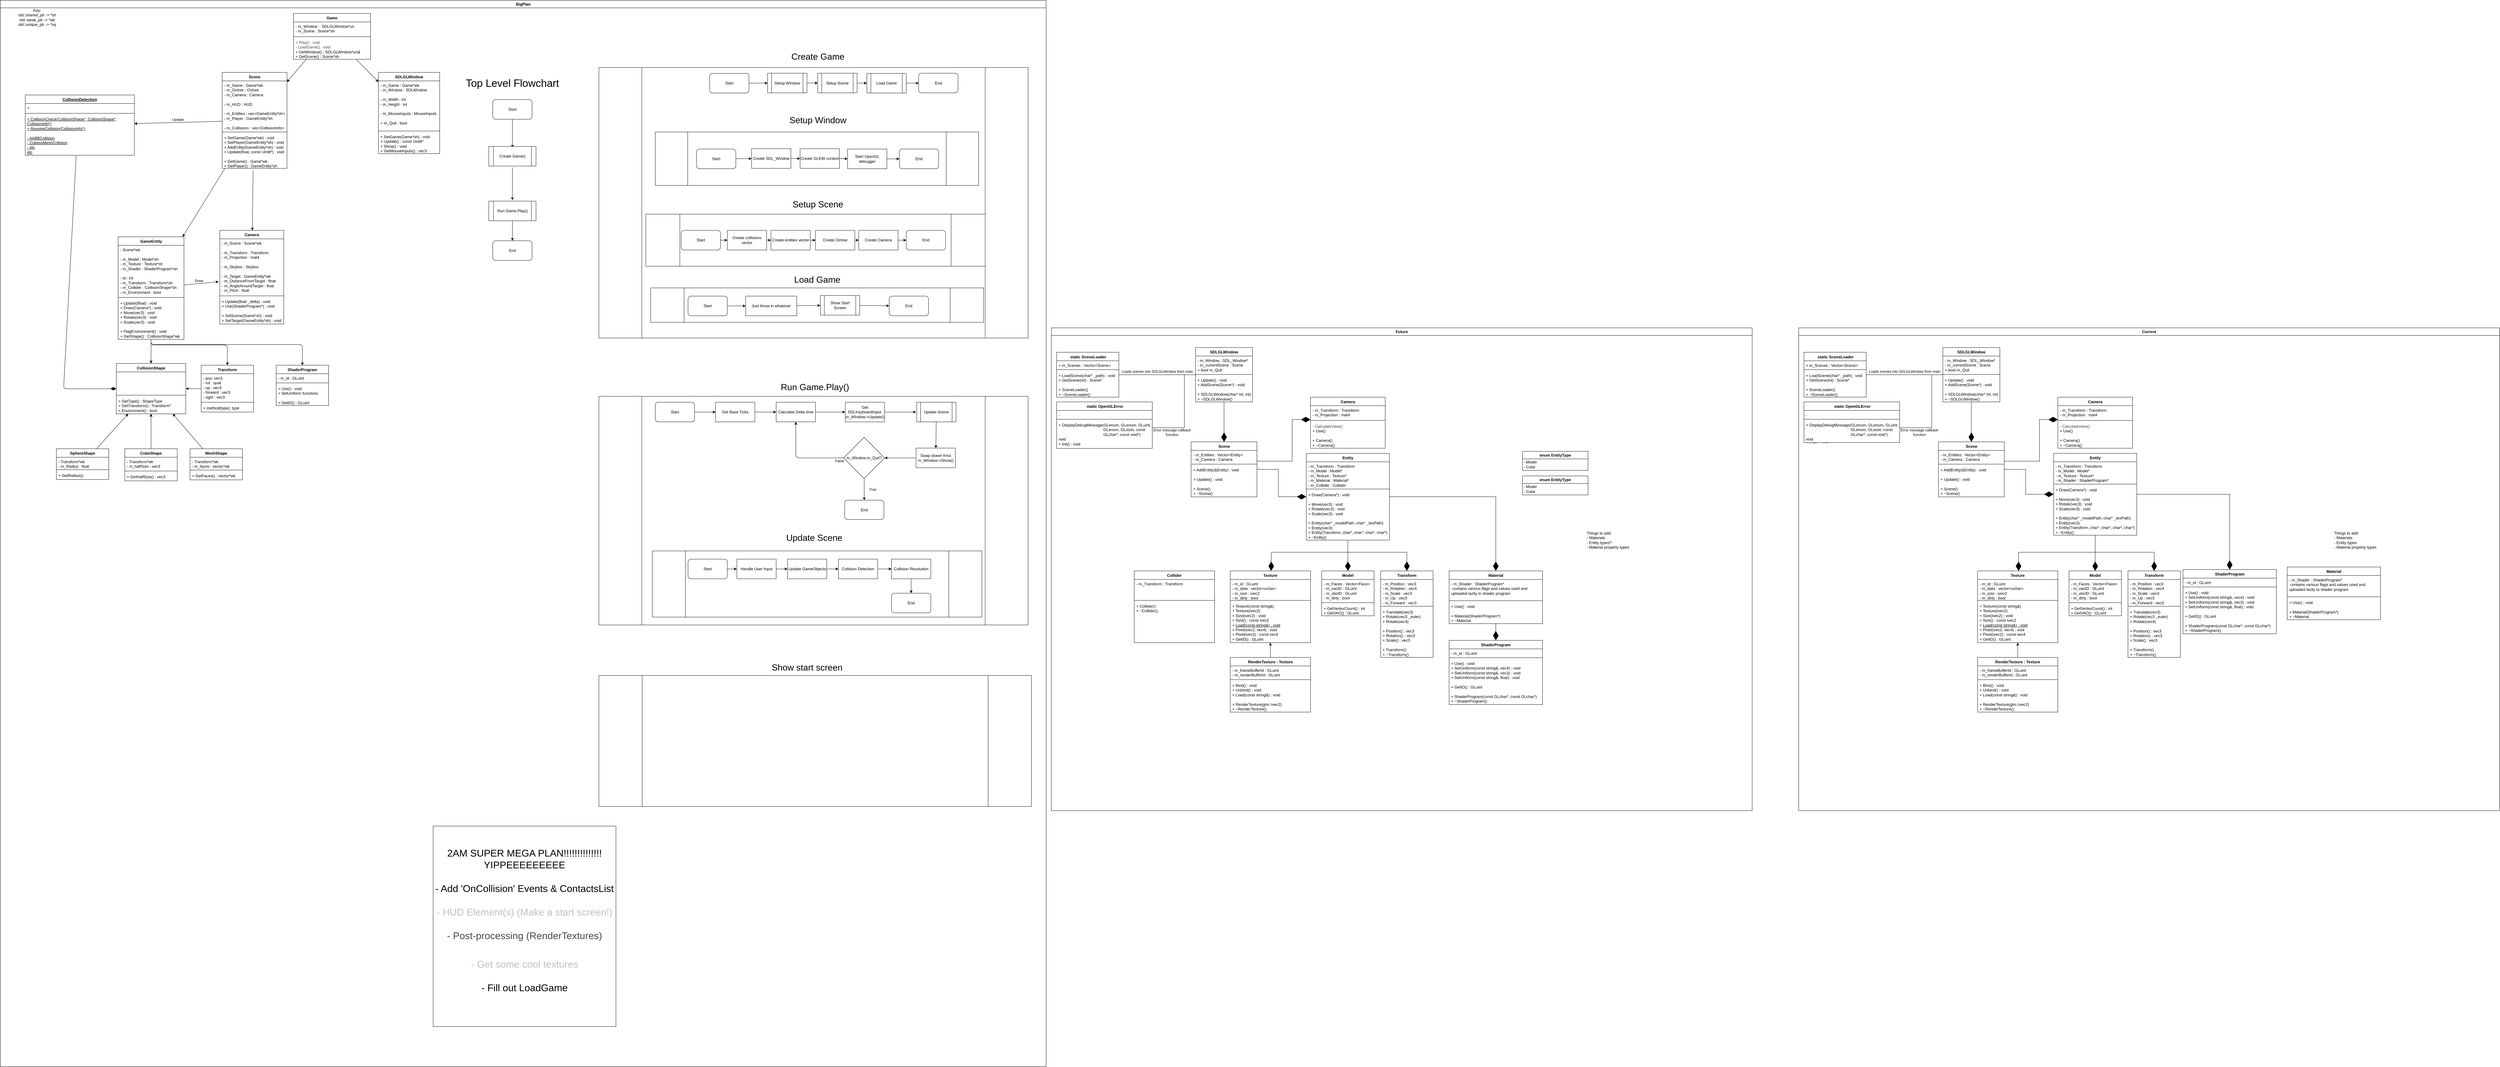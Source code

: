 <mxfile>
    <diagram name="Page-1" id="QG35j7kPHG6dron8eKFu">
        <mxGraphModel dx="8980" dy="1634" grid="0" gridSize="10" guides="1" tooltips="1" connect="1" arrows="1" fold="1" page="0" pageScale="1" pageWidth="827" pageHeight="1169" math="0" shadow="0" adaptiveColors="auto">
            <root>
                <mxCell id="0"/>
                <mxCell id="1" parent="0"/>
                <mxCell id="nX7riBeXGqenWPoqPl__-16" value="Current" style="swimlane;whiteSpace=wrap;html=1;" parent="1" vertex="1">
                    <mxGeometry x="-2323" y="-155" width="2139" height="1474" as="geometry"/>
                </mxCell>
                <mxCell id="VFV9XwUGxA5xjS1nipd3-9" style="edgeStyle=orthogonalEdgeStyle;rounded=0;orthogonalLoop=1;jettySize=auto;html=1;endArrow=diamondThin;endFill=1;endSize=26;" parent="nX7riBeXGqenWPoqPl__-16" source="nX7riBeXGqenWPoqPl__-19" target="nX7riBeXGqenWPoqPl__-52" edge="1">
                    <mxGeometry relative="1" as="geometry"/>
                </mxCell>
                <mxCell id="nX7riBeXGqenWPoqPl__-19" value="&lt;span style=&quot;background-color: transparent;&quot;&gt;SDLGLWindow&lt;/span&gt;" style="swimlane;fontStyle=1;align=center;verticalAlign=top;childLayout=stackLayout;horizontal=1;startSize=26;horizontalStack=0;resizeParent=1;resizeParentMax=0;resizeLast=0;collapsible=1;marginBottom=0;whiteSpace=wrap;html=1;" parent="nX7riBeXGqenWPoqPl__-16" vertex="1">
                    <mxGeometry x="440" y="60" width="174" height="166" as="geometry"/>
                </mxCell>
                <mxCell id="nX7riBeXGqenWPoqPl__-20" value="&lt;div&gt;&lt;font style=&quot;color: light-dark(rgb(0, 0, 0), rgb(255, 252, 252));&quot;&gt;- m_Window : SDL_Window*&lt;/font&gt;&lt;/div&gt;&lt;div&gt;- m_currentScene : Scene&lt;/div&gt;&lt;div&gt;&lt;font style=&quot;color: light-dark(rgb(0, 0, 0), rgb(255, 252, 252));&quot;&gt;+ bool m_Quit&lt;/font&gt;&lt;/div&gt;" style="text;strokeColor=none;fillColor=none;align=left;verticalAlign=top;spacingLeft=4;spacingRight=4;overflow=hidden;rotatable=0;points=[[0,0.5],[1,0.5]];portConstraint=eastwest;whiteSpace=wrap;html=1;" parent="nX7riBeXGqenWPoqPl__-19" vertex="1">
                    <mxGeometry y="26" width="174" height="52" as="geometry"/>
                </mxCell>
                <mxCell id="nX7riBeXGqenWPoqPl__-21" value="" style="line;strokeWidth=1;fillColor=none;align=left;verticalAlign=middle;spacingTop=-1;spacingLeft=3;spacingRight=3;rotatable=0;labelPosition=right;points=[];portConstraint=eastwest;strokeColor=inherit;" parent="nX7riBeXGqenWPoqPl__-19" vertex="1">
                    <mxGeometry y="78" width="174" height="8" as="geometry"/>
                </mxCell>
                <mxCell id="nX7riBeXGqenWPoqPl__-22" value="&lt;div&gt;+ Update() : void&lt;/div&gt;&lt;div&gt;+ AddScene(Scene*) : void&lt;/div&gt;&lt;div&gt;&lt;br&gt;&lt;/div&gt;&lt;div&gt;+ SDLGLWindow(char* int, int)&lt;/div&gt;&lt;div&gt;+ ~SDLGLWindow()&lt;/div&gt;" style="text;strokeColor=none;fillColor=none;align=left;verticalAlign=top;spacingLeft=4;spacingRight=4;overflow=hidden;rotatable=0;points=[[0,0.5],[1,0.5]];portConstraint=eastwest;whiteSpace=wrap;html=1;" parent="nX7riBeXGqenWPoqPl__-19" vertex="1">
                    <mxGeometry y="86" width="174" height="80" as="geometry"/>
                </mxCell>
                <mxCell id="nX7riBeXGqenWPoqPl__-32" value="Texture" style="swimlane;fontStyle=1;align=center;verticalAlign=top;childLayout=stackLayout;horizontal=1;startSize=26;horizontalStack=0;resizeParent=1;resizeParentMax=0;resizeLast=0;collapsible=1;marginBottom=0;whiteSpace=wrap;html=1;" parent="nX7riBeXGqenWPoqPl__-16" vertex="1">
                    <mxGeometry x="546" y="742" width="245" height="219" as="geometry"/>
                </mxCell>
                <mxCell id="nX7riBeXGqenWPoqPl__-33" value="&lt;font style=&quot;color: light-dark(rgb(0, 0, 0), rgb(255, 255, 255));&quot;&gt;- m_id : GLuint&lt;/font&gt;&lt;div&gt;&lt;font style=&quot;color: light-dark(rgb(0, 0, 0), rgb(255, 255, 255));&quot;&gt;- m_data : vector&amp;lt;uchar&amp;gt;&lt;/font&gt;&lt;/div&gt;&lt;div&gt;&lt;font style=&quot;color: light-dark(rgb(0, 0, 0), rgb(255, 255, 255));&quot;&gt;- m_size : ivec2&lt;/font&gt;&lt;/div&gt;&lt;div&gt;&lt;font style=&quot;color: light-dark(rgb(0, 0, 0), rgb(255, 255, 255));&quot;&gt;- m_dirty : bool&lt;/font&gt;&lt;/div&gt;" style="text;strokeColor=none;fillColor=none;align=left;verticalAlign=top;spacingLeft=4;spacingRight=4;overflow=hidden;rotatable=0;points=[[0,0.5],[1,0.5]];portConstraint=eastwest;whiteSpace=wrap;html=1;" parent="nX7riBeXGqenWPoqPl__-32" vertex="1">
                    <mxGeometry y="26" width="245" height="60" as="geometry"/>
                </mxCell>
                <mxCell id="nX7riBeXGqenWPoqPl__-34" value="" style="line;strokeWidth=1;fillColor=none;align=left;verticalAlign=middle;spacingTop=-1;spacingLeft=3;spacingRight=3;rotatable=0;labelPosition=right;points=[];portConstraint=eastwest;strokeColor=inherit;" parent="nX7riBeXGqenWPoqPl__-32" vertex="1">
                    <mxGeometry y="86" width="245" height="8" as="geometry"/>
                </mxCell>
                <mxCell id="nX7riBeXGqenWPoqPl__-35" value="&lt;font style=&quot;color: light-dark(rgb(0, 0, 0), rgb(255, 255, 255));&quot;&gt;+ Texture(const string&amp;amp;)&lt;/font&gt;&lt;div&gt;&lt;font style=&quot;color: light-dark(rgb(0, 0, 0), rgb(255, 255, 255));&quot;&gt;+ Texture(ivec2)&lt;/font&gt;&lt;/div&gt;&lt;div&gt;&lt;font style=&quot;color: light-dark(rgb(0, 0, 0), rgb(255, 255, 255));&quot;&gt;+ Size(ivec2) : void&lt;/font&gt;&lt;/div&gt;&lt;div&gt;&lt;font style=&quot;color: light-dark(rgb(0, 0, 0), rgb(255, 255, 255));&quot;&gt;+ Size() : const ivec2&lt;/font&gt;&lt;/div&gt;&lt;div&gt;&lt;font style=&quot;color: light-dark(rgb(0, 0, 0), rgb(255, 255, 255));&quot;&gt;+ &lt;u&gt;Load(const string&amp;amp;) : void&lt;/u&gt;&lt;/font&gt;&lt;/div&gt;&lt;div&gt;&lt;font style=&quot;color: light-dark(rgb(0, 0, 0), rgb(255, 255, 255));&quot;&gt;+ Pixel(ivec2, vec4) : void&lt;/font&gt;&lt;/div&gt;&lt;div&gt;&lt;font style=&quot;color: light-dark(rgb(0, 0, 0), rgb(255, 255, 255));&quot;&gt;+ Pixel(ivec2) : const vec4&lt;/font&gt;&lt;/div&gt;&lt;div&gt;&lt;font style=&quot;color: light-dark(rgb(0, 0, 0), rgb(255, 255, 255));&quot;&gt;+ GetID() : GLuint&lt;/font&gt;&lt;/div&gt;" style="text;strokeColor=none;fillColor=none;align=left;verticalAlign=top;spacingLeft=4;spacingRight=4;overflow=hidden;rotatable=0;points=[[0,0.5],[1,0.5]];portConstraint=eastwest;whiteSpace=wrap;html=1;" parent="nX7riBeXGqenWPoqPl__-32" vertex="1">
                    <mxGeometry y="94" width="245" height="125" as="geometry"/>
                </mxCell>
                <mxCell id="nX7riBeXGqenWPoqPl__-36" value="ShaderProgram" style="swimlane;fontStyle=1;align=center;verticalAlign=top;childLayout=stackLayout;horizontal=1;startSize=26;horizontalStack=0;resizeParent=1;resizeParentMax=0;resizeLast=0;collapsible=1;marginBottom=0;whiteSpace=wrap;html=1;" parent="nX7riBeXGqenWPoqPl__-16" vertex="1">
                    <mxGeometry x="1173" y="738" width="285" height="196" as="geometry"/>
                </mxCell>
                <mxCell id="nX7riBeXGqenWPoqPl__-37" value="- m_id : GLuint" style="text;strokeColor=none;fillColor=none;align=left;verticalAlign=top;spacingLeft=4;spacingRight=4;overflow=hidden;rotatable=0;points=[[0,0.5],[1,0.5]];portConstraint=eastwest;whiteSpace=wrap;html=1;" parent="nX7riBeXGqenWPoqPl__-36" vertex="1">
                    <mxGeometry y="26" width="285" height="23" as="geometry"/>
                </mxCell>
                <mxCell id="nX7riBeXGqenWPoqPl__-38" value="" style="line;strokeWidth=1;fillColor=none;align=left;verticalAlign=middle;spacingTop=-1;spacingLeft=3;spacingRight=3;rotatable=0;labelPosition=right;points=[];portConstraint=eastwest;strokeColor=inherit;" parent="nX7riBeXGqenWPoqPl__-36" vertex="1">
                    <mxGeometry y="49" width="285" height="8" as="geometry"/>
                </mxCell>
                <mxCell id="nX7riBeXGqenWPoqPl__-39" value="&lt;div&gt;&lt;font style=&quot;color: light-dark(rgb(0, 0, 0), rgb(255, 255, 255));&quot;&gt;+ Use() : void&lt;/font&gt;&lt;/div&gt;&lt;div&gt;&lt;font style=&quot;color: light-dark(rgb(0, 0, 0), rgb(255, 255, 255));&quot;&gt;+ SetUniform(const string&amp;amp;, vec4) : void&lt;/font&gt;&lt;/div&gt;&lt;font style=&quot;color: light-dark(rgb(0, 0, 0), rgb(255, 255, 255));&quot;&gt;+ SetUniform(const string&amp;amp;, vec3) : void&lt;/font&gt;&lt;div&gt;&lt;font style=&quot;color: light-dark(rgb(0, 0, 0), rgb(255, 255, 255));&quot;&gt;+ SetUniform(const string&amp;amp;, float) : void&lt;/font&gt;&lt;/div&gt;&lt;div&gt;&lt;font style=&quot;color: light-dark(rgb(0, 0, 0), rgb(255, 255, 255));&quot;&gt;&lt;br&gt;&lt;/font&gt;&lt;/div&gt;&lt;div&gt;&lt;font style=&quot;color: light-dark(rgb(0, 0, 0), rgb(255, 255, 255));&quot;&gt;+ GetID() : GLuint&lt;/font&gt;&lt;/div&gt;&lt;div&gt;&lt;font style=&quot;color: light-dark(rgb(0, 0, 0), rgb(255, 255, 255));&quot;&gt;&lt;br&gt;&lt;/font&gt;&lt;/div&gt;&lt;div&gt;&lt;font style=&quot;color: light-dark(rgb(0, 0, 0), rgb(255, 255, 255));&quot;&gt;+ ShaderProgram(const GLchar*, const GLchar*)&lt;/font&gt;&lt;/div&gt;&lt;div&gt;&lt;font style=&quot;color: light-dark(rgb(0, 0, 0), rgb(255, 255, 255));&quot;&gt;+ ~ShaderProgram()&lt;/font&gt;&lt;/div&gt;" style="text;strokeColor=none;fillColor=none;align=left;verticalAlign=top;spacingLeft=4;spacingRight=4;overflow=hidden;rotatable=0;points=[[0,0.5],[1,0.5]];portConstraint=eastwest;whiteSpace=wrap;html=1;" parent="nX7riBeXGqenWPoqPl__-36" vertex="1">
                    <mxGeometry y="57" width="285" height="139" as="geometry"/>
                </mxCell>
                <mxCell id="nX7riBeXGqenWPoqPl__-41" style="edgeStyle=orthogonalEdgeStyle;rounded=0;orthogonalLoop=1;jettySize=auto;html=1;endArrow=diamondThin;endFill=1;endSize=26;" parent="nX7riBeXGqenWPoqPl__-16" source="nX7riBeXGqenWPoqPl__-42" target="nX7riBeXGqenWPoqPl__-48" edge="1">
                    <mxGeometry relative="1" as="geometry">
                        <Array as="points">
                            <mxPoint x="848" y="633"/>
                            <mxPoint x="848" y="633"/>
                        </Array>
                    </mxGeometry>
                </mxCell>
                <mxCell id="VFV9XwUGxA5xjS1nipd3-2" style="edgeStyle=orthogonalEdgeStyle;rounded=0;orthogonalLoop=1;jettySize=auto;html=1;endArrow=diamondThin;endFill=1;endSize=26;entryX=0.5;entryY=0;entryDx=0;entryDy=0;" parent="nX7riBeXGqenWPoqPl__-16" source="nX7riBeXGqenWPoqPl__-42" target="nX7riBeXGqenWPoqPl__-36" edge="1">
                    <mxGeometry relative="1" as="geometry"/>
                </mxCell>
                <mxCell id="VFV9XwUGxA5xjS1nipd3-10" style="edgeStyle=orthogonalEdgeStyle;rounded=0;orthogonalLoop=1;jettySize=auto;html=1;endSize=26;endArrow=diamondThin;endFill=1;entryX=0.5;entryY=0;entryDx=0;entryDy=0;" parent="nX7riBeXGqenWPoqPl__-16" source="nX7riBeXGqenWPoqPl__-42" target="_Vgj__aWUREw3y97PpKe-4" edge="1">
                    <mxGeometry relative="1" as="geometry">
                        <Array as="points">
                            <mxPoint x="905" y="685"/>
                            <mxPoint x="1085" y="685"/>
                        </Array>
                    </mxGeometry>
                </mxCell>
                <mxCell id="VFV9XwUGxA5xjS1nipd3-11" style="edgeStyle=orthogonalEdgeStyle;rounded=0;orthogonalLoop=1;jettySize=auto;html=1;endSize=26;endArrow=diamondThin;endFill=1;" parent="nX7riBeXGqenWPoqPl__-16" source="nX7riBeXGqenWPoqPl__-42" target="nX7riBeXGqenWPoqPl__-32" edge="1">
                    <mxGeometry relative="1" as="geometry">
                        <Array as="points">
                            <mxPoint x="905" y="685"/>
                            <mxPoint x="671" y="685"/>
                        </Array>
                    </mxGeometry>
                </mxCell>
                <mxCell id="nX7riBeXGqenWPoqPl__-42" value="Entity" style="swimlane;fontStyle=1;align=center;verticalAlign=top;childLayout=stackLayout;horizontal=1;startSize=26;horizontalStack=0;resizeParent=1;resizeParentMax=0;resizeLast=0;collapsible=1;marginBottom=0;whiteSpace=wrap;html=1;" parent="nX7riBeXGqenWPoqPl__-16" vertex="1">
                    <mxGeometry x="778.13" y="383" width="253.75" height="250" as="geometry"/>
                </mxCell>
                <mxCell id="nX7riBeXGqenWPoqPl__-43" value="&lt;div&gt;- m_Transform : Transform&lt;/div&gt;&lt;div&gt;- m_Model : Model*&lt;/div&gt;&lt;div&gt;- m_Texture : Texture*&lt;/div&gt;&lt;div&gt;- m_Shader : ShaderProgram*&lt;/div&gt;" style="text;strokeColor=none;fillColor=none;align=left;verticalAlign=top;spacingLeft=4;spacingRight=4;overflow=hidden;rotatable=0;points=[[0,0.5],[1,0.5]];portConstraint=eastwest;whiteSpace=wrap;html=1;" parent="nX7riBeXGqenWPoqPl__-42" vertex="1">
                    <mxGeometry y="26" width="253.75" height="64" as="geometry"/>
                </mxCell>
                <mxCell id="nX7riBeXGqenWPoqPl__-44" value="" style="line;strokeWidth=1;fillColor=none;align=left;verticalAlign=middle;spacingTop=-1;spacingLeft=3;spacingRight=3;rotatable=0;labelPosition=right;points=[];portConstraint=eastwest;strokeColor=inherit;" parent="nX7riBeXGqenWPoqPl__-42" vertex="1">
                    <mxGeometry y="90" width="253.75" height="8" as="geometry"/>
                </mxCell>
                <mxCell id="nX7riBeXGqenWPoqPl__-45" value="&lt;div&gt;+ Draw(Camera*) : void&lt;/div&gt;&lt;div&gt;&lt;br&gt;&lt;/div&gt;&lt;div&gt;+ Move(vec3) : void&lt;/div&gt;&lt;div&gt;+ Rotate(vec3) : void&lt;/div&gt;&lt;div&gt;+ Scale(vec3) : void&lt;/div&gt;&lt;div&gt;&lt;br&gt;&lt;/div&gt;&lt;div&gt;+ Entity(char* _modelPath, char* _texPath)&lt;/div&gt;&lt;div&gt;+ Entity(vec3)&lt;/div&gt;&lt;div&gt;+ Entity(Transform, char*, char*, char*, char*)&lt;/div&gt;&lt;div&gt;+ ~Entity()&lt;/div&gt;" style="text;strokeColor=none;fillColor=none;align=left;verticalAlign=top;spacingLeft=4;spacingRight=4;overflow=hidden;rotatable=0;points=[[0,0.5],[1,0.5]];portConstraint=eastwest;whiteSpace=wrap;html=1;" parent="nX7riBeXGqenWPoqPl__-42" vertex="1">
                    <mxGeometry y="98" width="253.75" height="152" as="geometry"/>
                </mxCell>
                <mxCell id="nX7riBeXGqenWPoqPl__-48" value="Model" style="swimlane;fontStyle=1;align=center;verticalAlign=top;childLayout=stackLayout;horizontal=1;startSize=26;horizontalStack=0;resizeParent=1;resizeParentMax=0;resizeLast=0;collapsible=1;marginBottom=0;whiteSpace=wrap;html=1;" parent="nX7riBeXGqenWPoqPl__-16" vertex="1">
                    <mxGeometry x="825" y="742" width="160" height="137" as="geometry"/>
                </mxCell>
                <mxCell id="nX7riBeXGqenWPoqPl__-49" value="&lt;div&gt;- m_Faces : Vector&amp;lt;Face&amp;gt;&lt;/div&gt;&lt;div&gt;- m_vaoID : GLuint&lt;/div&gt;&lt;div&gt;- m_vboID : GLuint&lt;/div&gt;&lt;div&gt;- m_dirty : bool&lt;/div&gt;" style="text;strokeColor=none;fillColor=none;align=left;verticalAlign=top;spacingLeft=4;spacingRight=4;overflow=hidden;rotatable=0;points=[[0,0.5],[1,0.5]];portConstraint=eastwest;whiteSpace=wrap;html=1;" parent="nX7riBeXGqenWPoqPl__-48" vertex="1">
                    <mxGeometry y="26" width="160" height="67" as="geometry"/>
                </mxCell>
                <mxCell id="nX7riBeXGqenWPoqPl__-50" value="" style="line;strokeWidth=1;fillColor=none;align=left;verticalAlign=middle;spacingTop=-1;spacingLeft=3;spacingRight=3;rotatable=0;labelPosition=right;points=[];portConstraint=eastwest;strokeColor=inherit;" parent="nX7riBeXGqenWPoqPl__-48" vertex="1">
                    <mxGeometry y="93" width="160" height="8" as="geometry"/>
                </mxCell>
                <mxCell id="nX7riBeXGqenWPoqPl__-51" value="&lt;div&gt;+ GetVertexCount() : int&lt;/div&gt;&lt;div&gt;+ GetVAO() : GLuint&lt;/div&gt;" style="text;strokeColor=none;fillColor=none;align=left;verticalAlign=top;spacingLeft=4;spacingRight=4;overflow=hidden;rotatable=0;points=[[0,0.5],[1,0.5]];portConstraint=eastwest;whiteSpace=wrap;html=1;" parent="nX7riBeXGqenWPoqPl__-48" vertex="1">
                    <mxGeometry y="101" width="160" height="36" as="geometry"/>
                </mxCell>
                <mxCell id="nX7riBeXGqenWPoqPl__-56" style="edgeStyle=orthogonalEdgeStyle;rounded=0;orthogonalLoop=1;jettySize=auto;html=1;endArrow=diamondThin;endFill=1;endSize=26;" parent="nX7riBeXGqenWPoqPl__-16" source="nX7riBeXGqenWPoqPl__-52" target="nX7riBeXGqenWPoqPl__-42" edge="1">
                    <mxGeometry relative="1" as="geometry"/>
                </mxCell>
                <mxCell id="_Vgj__aWUREw3y97PpKe-2" style="edgeStyle=orthogonalEdgeStyle;rounded=0;orthogonalLoop=1;jettySize=auto;html=1;endArrow=diamondThin;endFill=1;endSize=26;" parent="nX7riBeXGqenWPoqPl__-16" source="nX7riBeXGqenWPoqPl__-52" target="nX7riBeXGqenWPoqPl__-58" edge="1">
                    <mxGeometry relative="1" as="geometry">
                        <Array as="points">
                            <mxPoint x="735" y="407"/>
                            <mxPoint x="735" y="280"/>
                        </Array>
                    </mxGeometry>
                </mxCell>
                <mxCell id="nX7riBeXGqenWPoqPl__-52" value="Scene" style="swimlane;fontStyle=1;align=center;verticalAlign=top;childLayout=stackLayout;horizontal=1;startSize=26;horizontalStack=0;resizeParent=1;resizeParentMax=0;resizeLast=0;collapsible=1;marginBottom=0;whiteSpace=wrap;html=1;" parent="nX7riBeXGqenWPoqPl__-16" vertex="1">
                    <mxGeometry x="426.5" y="348" width="201" height="168" as="geometry"/>
                </mxCell>
                <mxCell id="nX7riBeXGqenWPoqPl__-53" value="&lt;div&gt;- m_Entities : Vector&amp;lt;Entity&amp;gt;&lt;/div&gt;&lt;div&gt;- m_Camera : Camera&lt;/div&gt;" style="text;strokeColor=none;fillColor=none;align=left;verticalAlign=top;spacingLeft=4;spacingRight=4;overflow=hidden;rotatable=0;points=[[0,0.5],[1,0.5]];portConstraint=eastwest;whiteSpace=wrap;html=1;" parent="nX7riBeXGqenWPoqPl__-52" vertex="1">
                    <mxGeometry y="26" width="201" height="38" as="geometry"/>
                </mxCell>
                <mxCell id="nX7riBeXGqenWPoqPl__-54" value="" style="line;strokeWidth=1;fillColor=none;align=left;verticalAlign=middle;spacingTop=-1;spacingLeft=3;spacingRight=3;rotatable=0;labelPosition=right;points=[];portConstraint=eastwest;strokeColor=inherit;" parent="nX7riBeXGqenWPoqPl__-52" vertex="1">
                    <mxGeometry y="64" width="201" height="8" as="geometry"/>
                </mxCell>
                <mxCell id="nX7riBeXGqenWPoqPl__-55" value="&lt;div&gt;+ AddEntity(&amp;amp;Entity) : void&lt;/div&gt;&lt;div&gt;&lt;br&gt;&lt;/div&gt;&lt;div&gt;+ Update() : void&lt;/div&gt;&lt;div&gt;&lt;br&gt;&lt;/div&gt;&lt;div&gt;+ Scene()&lt;/div&gt;&lt;div&gt;+ ~Scene()&lt;/div&gt;" style="text;strokeColor=none;fillColor=none;align=left;verticalAlign=top;spacingLeft=4;spacingRight=4;overflow=hidden;rotatable=0;points=[[0,0.5],[1,0.5]];portConstraint=eastwest;whiteSpace=wrap;html=1;" parent="nX7riBeXGqenWPoqPl__-52" vertex="1">
                    <mxGeometry y="72" width="201" height="96" as="geometry"/>
                </mxCell>
                <mxCell id="nX7riBeXGqenWPoqPl__-58" value="&lt;div&gt;&lt;span style=&quot;background-color: transparent;&quot;&gt;Camera&lt;/span&gt;&lt;/div&gt;" style="swimlane;fontStyle=1;align=center;verticalAlign=top;childLayout=stackLayout;horizontal=1;startSize=26;horizontalStack=0;resizeParent=1;resizeParentMax=0;resizeLast=0;collapsible=1;marginBottom=0;whiteSpace=wrap;html=1;" parent="nX7riBeXGqenWPoqPl__-16" vertex="1">
                    <mxGeometry x="791" y="211.5" width="228" height="156" as="geometry"/>
                </mxCell>
                <mxCell id="nX7riBeXGqenWPoqPl__-59" value="&lt;div&gt;- m_Transform : Transform&lt;/div&gt;&lt;div&gt;- m_Projection : mat4&lt;/div&gt;" style="text;strokeColor=none;fillColor=none;align=left;verticalAlign=top;spacingLeft=4;spacingRight=4;overflow=hidden;rotatable=0;points=[[0,0.5],[1,0.5]];portConstraint=eastwest;whiteSpace=wrap;html=1;" parent="nX7riBeXGqenWPoqPl__-58" vertex="1">
                    <mxGeometry y="26" width="228" height="41" as="geometry"/>
                </mxCell>
                <mxCell id="nX7riBeXGqenWPoqPl__-60" value="" style="line;strokeWidth=1;fillColor=none;align=left;verticalAlign=middle;spacingTop=-1;spacingLeft=3;spacingRight=3;rotatable=0;labelPosition=right;points=[];portConstraint=eastwest;strokeColor=inherit;" parent="nX7riBeXGqenWPoqPl__-58" vertex="1">
                    <mxGeometry y="67" width="228" height="8" as="geometry"/>
                </mxCell>
                <mxCell id="nX7riBeXGqenWPoqPl__-61" value="&lt;div&gt;&lt;span style=&quot;background-color: transparent; color: rgb(63, 63, 63);&quot;&gt;- CalculateView()&lt;/span&gt;&lt;/div&gt;&lt;div&gt;+ Use()&lt;/div&gt;&lt;div&gt;&lt;br&gt;&lt;/div&gt;&lt;div&gt;+ Camera()&lt;/div&gt;&lt;div&gt;+ ~Camera()&lt;/div&gt;" style="text;strokeColor=none;fillColor=none;align=left;verticalAlign=top;spacingLeft=4;spacingRight=4;overflow=hidden;rotatable=0;points=[[0,0.5],[1,0.5]];portConstraint=eastwest;whiteSpace=wrap;html=1;" parent="nX7riBeXGqenWPoqPl__-58" vertex="1">
                    <mxGeometry y="75" width="228" height="81" as="geometry"/>
                </mxCell>
                <mxCell id="_Vgj__aWUREw3y97PpKe-4" value="Transform" style="swimlane;fontStyle=1;align=center;verticalAlign=top;childLayout=stackLayout;horizontal=1;startSize=26;horizontalStack=0;resizeParent=1;resizeParentMax=0;resizeLast=0;collapsible=1;marginBottom=0;whiteSpace=wrap;html=1;" parent="nX7riBeXGqenWPoqPl__-16" vertex="1">
                    <mxGeometry x="1005" y="742" width="160" height="264" as="geometry"/>
                </mxCell>
                <mxCell id="_Vgj__aWUREw3y97PpKe-5" value="&lt;div&gt;- m_Position : vec3&lt;/div&gt;&lt;div&gt;- m_Rotation : vec4&lt;/div&gt;&lt;div&gt;- m_Scale : vec3&lt;/div&gt;&lt;div&gt;- m_Up : vec3&lt;/div&gt;&lt;div&gt;- m_Forward : vec3&lt;/div&gt;" style="text;strokeColor=none;fillColor=none;align=left;verticalAlign=top;spacingLeft=4;spacingRight=4;overflow=hidden;rotatable=0;points=[[0,0.5],[1,0.5]];portConstraint=eastwest;whiteSpace=wrap;html=1;" parent="_Vgj__aWUREw3y97PpKe-4" vertex="1">
                    <mxGeometry y="26" width="160" height="78" as="geometry"/>
                </mxCell>
                <mxCell id="_Vgj__aWUREw3y97PpKe-6" value="" style="line;strokeWidth=1;fillColor=none;align=left;verticalAlign=middle;spacingTop=-1;spacingLeft=3;spacingRight=3;rotatable=0;labelPosition=right;points=[];portConstraint=eastwest;strokeColor=inherit;" parent="_Vgj__aWUREw3y97PpKe-4" vertex="1">
                    <mxGeometry y="104" width="160" height="8" as="geometry"/>
                </mxCell>
                <mxCell id="_Vgj__aWUREw3y97PpKe-7" value="&lt;div&gt;+ Translate(vec3)&lt;/div&gt;&lt;div&gt;+ Rotate(vec3 _euler)&lt;/div&gt;&lt;div&gt;+ Rotate(vec4)&lt;/div&gt;&lt;div&gt;&lt;br&gt;&lt;/div&gt;&lt;div&gt;+ Position() : vec3&lt;/div&gt;&lt;div&gt;+ Rotation() : vec3&lt;/div&gt;&lt;div&gt;+ Scale() : vec3&lt;/div&gt;&lt;div&gt;&lt;br&gt;&lt;/div&gt;&lt;div&gt;+ Transform()&lt;/div&gt;&lt;div&gt;+ ~Transform()&lt;/div&gt;" style="text;strokeColor=none;fillColor=none;align=left;verticalAlign=top;spacingLeft=4;spacingRight=4;overflow=hidden;rotatable=0;points=[[0,0.5],[1,0.5]];portConstraint=eastwest;whiteSpace=wrap;html=1;" parent="_Vgj__aWUREw3y97PpKe-4" vertex="1">
                    <mxGeometry y="112" width="160" height="152" as="geometry"/>
                </mxCell>
                <mxCell id="mvs7uQlptrKoOY5siquW-11" style="edgeStyle=orthogonalEdgeStyle;rounded=0;orthogonalLoop=1;jettySize=auto;html=1;" parent="nX7riBeXGqenWPoqPl__-16" source="mvs7uQlptrKoOY5siquW-7" target="nX7riBeXGqenWPoqPl__-32" edge="1">
                    <mxGeometry relative="1" as="geometry"/>
                </mxCell>
                <mxCell id="mvs7uQlptrKoOY5siquW-7" value="RenderTexture : Texture" style="swimlane;fontStyle=1;align=center;verticalAlign=top;childLayout=stackLayout;horizontal=1;startSize=26;horizontalStack=0;resizeParent=1;resizeParentMax=0;resizeLast=0;collapsible=1;marginBottom=0;whiteSpace=wrap;html=1;" parent="nX7riBeXGqenWPoqPl__-16" vertex="1">
                    <mxGeometry x="546" y="1006" width="245" height="167" as="geometry"/>
                </mxCell>
                <mxCell id="mvs7uQlptrKoOY5siquW-8" value="&lt;div&gt;- m_frameBufferId : GLuint&lt;/div&gt;&lt;div&gt;- m_renderBufferId : GLuint&lt;/div&gt;" style="text;strokeColor=none;fillColor=none;align=left;verticalAlign=top;spacingLeft=4;spacingRight=4;overflow=hidden;rotatable=0;points=[[0,0.5],[1,0.5]];portConstraint=eastwest;whiteSpace=wrap;html=1;" parent="mvs7uQlptrKoOY5siquW-7" vertex="1">
                    <mxGeometry y="26" width="245" height="38" as="geometry"/>
                </mxCell>
                <mxCell id="mvs7uQlptrKoOY5siquW-9" value="" style="line;strokeWidth=1;fillColor=none;align=left;verticalAlign=middle;spacingTop=-1;spacingLeft=3;spacingRight=3;rotatable=0;labelPosition=right;points=[];portConstraint=eastwest;strokeColor=inherit;" parent="mvs7uQlptrKoOY5siquW-7" vertex="1">
                    <mxGeometry y="64" width="245" height="8" as="geometry"/>
                </mxCell>
                <mxCell id="mvs7uQlptrKoOY5siquW-10" value="&lt;div&gt;+ Bind() : void&lt;/div&gt;&lt;div&gt;+ Unbind() : void&lt;/div&gt;&lt;div&gt;+ Load(const string&amp;amp;) : void&lt;/div&gt;&lt;div&gt;&lt;br&gt;&lt;/div&gt;&lt;div&gt;+ RenderTexture(glm::ivec2)&lt;/div&gt;&lt;div&gt;+ ~RenderTexture();&lt;/div&gt;" style="text;strokeColor=none;fillColor=none;align=left;verticalAlign=top;spacingLeft=4;spacingRight=4;overflow=hidden;rotatable=0;points=[[0,0.5],[1,0.5]];portConstraint=eastwest;whiteSpace=wrap;html=1;" parent="mvs7uQlptrKoOY5siquW-7" vertex="1">
                    <mxGeometry y="72" width="245" height="95" as="geometry"/>
                </mxCell>
                <mxCell id="VFV9XwUGxA5xjS1nipd3-7" value="Loads scenes into SDLGLWindow from main" style="edgeStyle=orthogonalEdgeStyle;rounded=0;orthogonalLoop=1;jettySize=auto;html=1;endArrow=none;startFill=0;" parent="nX7riBeXGqenWPoqPl__-16" source="VFV9XwUGxA5xjS1nipd3-3" target="nX7riBeXGqenWPoqPl__-19" edge="1">
                    <mxGeometry y="10" relative="1" as="geometry">
                        <mxPoint as="offset"/>
                    </mxGeometry>
                </mxCell>
                <mxCell id="VFV9XwUGxA5xjS1nipd3-3" value="&amp;nbsp;static SceneLoader" style="swimlane;fontStyle=1;align=center;verticalAlign=top;childLayout=stackLayout;horizontal=1;startSize=26;horizontalStack=0;resizeParent=1;resizeParentMax=0;resizeLast=0;collapsible=1;marginBottom=0;whiteSpace=wrap;html=1;" parent="nX7riBeXGqenWPoqPl__-16" vertex="1">
                    <mxGeometry x="16" y="74.5" width="190" height="137" as="geometry"/>
                </mxCell>
                <mxCell id="VFV9XwUGxA5xjS1nipd3-4" value="+ m_Scenes : Vector&amp;lt;Scene&amp;gt;" style="text;strokeColor=none;fillColor=none;align=left;verticalAlign=top;spacingLeft=4;spacingRight=4;overflow=hidden;rotatable=0;points=[[0,0.5],[1,0.5]];portConstraint=eastwest;whiteSpace=wrap;html=1;" parent="VFV9XwUGxA5xjS1nipd3-3" vertex="1">
                    <mxGeometry y="26" width="190" height="23" as="geometry"/>
                </mxCell>
                <mxCell id="VFV9XwUGxA5xjS1nipd3-5" value="" style="line;strokeWidth=1;fillColor=none;align=left;verticalAlign=middle;spacingTop=-1;spacingLeft=3;spacingRight=3;rotatable=0;labelPosition=right;points=[];portConstraint=eastwest;strokeColor=inherit;" parent="VFV9XwUGxA5xjS1nipd3-3" vertex="1">
                    <mxGeometry y="49" width="190" height="8" as="geometry"/>
                </mxCell>
                <mxCell id="VFV9XwUGxA5xjS1nipd3-6" value="&lt;div&gt;+ LoadScene(char* _path) : void&lt;/div&gt;&lt;div&gt;+ GetScene(int) : Scene*&lt;/div&gt;&lt;div&gt;&lt;br&gt;&lt;/div&gt;&lt;div&gt;+ SceneLoader()&lt;/div&gt;&lt;div&gt;+ ~SceneLoader()&lt;/div&gt;" style="text;strokeColor=none;fillColor=none;align=left;verticalAlign=top;spacingLeft=4;spacingRight=4;overflow=hidden;rotatable=0;points=[[0,0.5],[1,0.5]];portConstraint=eastwest;whiteSpace=wrap;html=1;" parent="VFV9XwUGxA5xjS1nipd3-3" vertex="1">
                    <mxGeometry y="57" width="190" height="80" as="geometry"/>
                </mxCell>
                <mxCell id="VFV9XwUGxA5xjS1nipd3-16" value="&lt;div&gt;Error message callback&lt;/div&gt;&lt;div&gt;function&lt;/div&gt;" style="edgeStyle=orthogonalEdgeStyle;rounded=0;orthogonalLoop=1;jettySize=auto;html=1;endArrow=none;startFill=0;" parent="nX7riBeXGqenWPoqPl__-16" source="VFV9XwUGxA5xjS1nipd3-12" target="nX7riBeXGqenWPoqPl__-19" edge="1">
                    <mxGeometry x="-0.591" y="-14" relative="1" as="geometry">
                        <Array as="points">
                            <mxPoint x="406" y="305"/>
                            <mxPoint x="406" y="143"/>
                        </Array>
                        <mxPoint as="offset"/>
                    </mxGeometry>
                </mxCell>
                <mxCell id="VFV9XwUGxA5xjS1nipd3-12" value="&amp;nbsp;static OpenGLError" style="swimlane;fontStyle=1;align=center;verticalAlign=top;childLayout=stackLayout;horizontal=1;startSize=26;horizontalStack=0;resizeParent=1;resizeParentMax=0;resizeLast=0;collapsible=1;marginBottom=0;whiteSpace=wrap;html=1;" parent="nX7riBeXGqenWPoqPl__-16" vertex="1">
                    <mxGeometry x="16" y="226" width="292" height="124" as="geometry"/>
                </mxCell>
                <mxCell id="VFV9XwUGxA5xjS1nipd3-13" value="-" style="text;strokeColor=none;fillColor=none;align=left;verticalAlign=top;spacingLeft=4;spacingRight=4;overflow=hidden;rotatable=0;points=[[0,0.5],[1,0.5]];portConstraint=eastwest;whiteSpace=wrap;html=1;" parent="VFV9XwUGxA5xjS1nipd3-12" vertex="1">
                    <mxGeometry y="26" width="292" height="23" as="geometry"/>
                </mxCell>
                <mxCell id="VFV9XwUGxA5xjS1nipd3-14" value="" style="line;strokeWidth=1;fillColor=none;align=left;verticalAlign=middle;spacingTop=-1;spacingLeft=3;spacingRight=3;rotatable=0;labelPosition=right;points=[];portConstraint=eastwest;strokeColor=inherit;" parent="VFV9XwUGxA5xjS1nipd3-12" vertex="1">
                    <mxGeometry y="49" width="292" height="8" as="geometry"/>
                </mxCell>
                <mxCell id="VFV9XwUGxA5xjS1nipd3-15" value="&lt;div&gt;+ DisplayDebugMessage(GLenum, GLenum, GLuint, &lt;span style=&quot;white-space: pre;&quot;&gt;&#x9;&lt;/span&gt;&lt;span style=&quot;white-space: pre;&quot;&gt;&#x9;&lt;/span&gt;&lt;span style=&quot;white-space: pre;&quot;&gt;&#x9;&lt;/span&gt;&lt;span style=&quot;white-space: pre;&quot;&gt;&#x9;&lt;/span&gt;&lt;span style=&quot;white-space: pre;&quot;&gt;&#x9;&lt;/span&gt; GLenum, GLsizei, const &lt;span style=&quot;white-space: pre;&quot;&gt;&#x9;&lt;/span&gt;&lt;span style=&quot;white-space: pre;&quot;&gt;&#x9;&lt;/span&gt;&lt;span style=&quot;white-space: pre;&quot;&gt;&#x9;&lt;/span&gt;&lt;span style=&quot;white-space: pre;&quot;&gt;&#x9;&lt;/span&gt;&lt;span style=&quot;white-space: pre;&quot;&gt;&#x9;&lt;/span&gt; GLchar*, const void*) : void&lt;/div&gt;&lt;div&gt;+ Init() : void&lt;/div&gt;" style="text;strokeColor=none;fillColor=none;align=left;verticalAlign=top;spacingLeft=4;spacingRight=4;overflow=hidden;rotatable=0;points=[[0,0.5],[1,0.5]];portConstraint=eastwest;whiteSpace=wrap;html=1;" parent="VFV9XwUGxA5xjS1nipd3-12" vertex="1">
                    <mxGeometry y="57" width="292" height="67" as="geometry"/>
                </mxCell>
                <mxCell id="VFV9XwUGxA5xjS1nipd3-17" value="&lt;div align=&quot;left&quot;&gt;Things to add:&lt;/div&gt;&lt;div align=&quot;left&quot;&gt;- Materials&lt;/div&gt;&lt;div align=&quot;left&quot;&gt;- Entity types&lt;/div&gt;&lt;div align=&quot;left&quot;&gt;- Material property types&lt;/div&gt;" style="text;html=1;align=left;verticalAlign=middle;whiteSpace=wrap;rounded=0;" parent="nX7riBeXGqenWPoqPl__-16" vertex="1">
                    <mxGeometry x="1632" y="617" width="174" height="61" as="geometry"/>
                </mxCell>
                <mxCell id="VFV9XwUGxA5xjS1nipd3-18" value="Material" style="swimlane;fontStyle=1;align=center;verticalAlign=top;childLayout=stackLayout;horizontal=1;startSize=26;horizontalStack=0;resizeParent=1;resizeParentMax=0;resizeLast=0;collapsible=1;marginBottom=0;whiteSpace=wrap;html=1;" parent="nX7riBeXGqenWPoqPl__-16" vertex="1">
                    <mxGeometry x="1491" y="730" width="285" height="161" as="geometry"/>
                </mxCell>
                <mxCell id="VFV9XwUGxA5xjS1nipd3-19" value="&lt;div&gt;- m_Shader : ShaderProgram*&lt;/div&gt;&lt;div&gt;&amp;nbsp;contains various flags and values used and uploaded lazily to shader program&lt;/div&gt;" style="text;strokeColor=none;fillColor=none;align=left;verticalAlign=top;spacingLeft=4;spacingRight=4;overflow=hidden;rotatable=0;points=[[0,0.5],[1,0.5]];portConstraint=eastwest;whiteSpace=wrap;html=1;" parent="VFV9XwUGxA5xjS1nipd3-18" vertex="1">
                    <mxGeometry y="26" width="285" height="61" as="geometry"/>
                </mxCell>
                <mxCell id="VFV9XwUGxA5xjS1nipd3-20" value="" style="line;strokeWidth=1;fillColor=none;align=left;verticalAlign=middle;spacingTop=-1;spacingLeft=3;spacingRight=3;rotatable=0;labelPosition=right;points=[];portConstraint=eastwest;strokeColor=inherit;" parent="VFV9XwUGxA5xjS1nipd3-18" vertex="1">
                    <mxGeometry y="87" width="285" height="8" as="geometry"/>
                </mxCell>
                <mxCell id="VFV9XwUGxA5xjS1nipd3-21" value="&lt;div&gt;+ Use() : void&lt;/div&gt;&lt;div&gt;&lt;br&gt;&lt;/div&gt;&lt;div&gt;+ Material(ShaderProgram*)&lt;/div&gt;&lt;div&gt;+ ~Material&lt;/div&gt;" style="text;strokeColor=none;fillColor=none;align=left;verticalAlign=top;spacingLeft=4;spacingRight=4;overflow=hidden;rotatable=0;points=[[0,0.5],[1,0.5]];portConstraint=eastwest;whiteSpace=wrap;html=1;" parent="VFV9XwUGxA5xjS1nipd3-18" vertex="1">
                    <mxGeometry y="95" width="285" height="66" as="geometry"/>
                </mxCell>
                <mxCell id="VFV9XwUGxA5xjS1nipd3-22" value="Future" style="swimlane;whiteSpace=wrap;html=1;" parent="1" vertex="1">
                    <mxGeometry x="-4604" y="-155" width="2139" height="1474" as="geometry"/>
                </mxCell>
                <mxCell id="VFV9XwUGxA5xjS1nipd3-23" style="edgeStyle=orthogonalEdgeStyle;rounded=0;orthogonalLoop=1;jettySize=auto;html=1;endArrow=diamondThin;endFill=1;endSize=26;" parent="VFV9XwUGxA5xjS1nipd3-22" source="VFV9XwUGxA5xjS1nipd3-24" target="VFV9XwUGxA5xjS1nipd3-50" edge="1">
                    <mxGeometry relative="1" as="geometry"/>
                </mxCell>
                <mxCell id="VFV9XwUGxA5xjS1nipd3-24" value="&lt;span style=&quot;background-color: transparent;&quot;&gt;SDLGLWindow&lt;/span&gt;" style="swimlane;fontStyle=1;align=center;verticalAlign=top;childLayout=stackLayout;horizontal=1;startSize=26;horizontalStack=0;resizeParent=1;resizeParentMax=0;resizeLast=0;collapsible=1;marginBottom=0;whiteSpace=wrap;html=1;" parent="VFV9XwUGxA5xjS1nipd3-22" vertex="1">
                    <mxGeometry x="440" y="60" width="174" height="166" as="geometry"/>
                </mxCell>
                <mxCell id="VFV9XwUGxA5xjS1nipd3-25" value="&lt;div&gt;&lt;font style=&quot;color: light-dark(rgb(0, 0, 0), rgb(255, 252, 252));&quot;&gt;- m_Window : SDL_Window*&lt;/font&gt;&lt;/div&gt;&lt;div&gt;- m_currentScene : Scene&lt;/div&gt;&lt;div&gt;&lt;font style=&quot;color: light-dark(rgb(0, 0, 0), rgb(255, 252, 252));&quot;&gt;+ bool m_Quit&lt;/font&gt;&lt;/div&gt;" style="text;strokeColor=none;fillColor=none;align=left;verticalAlign=top;spacingLeft=4;spacingRight=4;overflow=hidden;rotatable=0;points=[[0,0.5],[1,0.5]];portConstraint=eastwest;whiteSpace=wrap;html=1;" parent="VFV9XwUGxA5xjS1nipd3-24" vertex="1">
                    <mxGeometry y="26" width="174" height="52" as="geometry"/>
                </mxCell>
                <mxCell id="VFV9XwUGxA5xjS1nipd3-26" value="" style="line;strokeWidth=1;fillColor=none;align=left;verticalAlign=middle;spacingTop=-1;spacingLeft=3;spacingRight=3;rotatable=0;labelPosition=right;points=[];portConstraint=eastwest;strokeColor=inherit;" parent="VFV9XwUGxA5xjS1nipd3-24" vertex="1">
                    <mxGeometry y="78" width="174" height="8" as="geometry"/>
                </mxCell>
                <mxCell id="VFV9XwUGxA5xjS1nipd3-27" value="&lt;div&gt;+ Update() : void&lt;/div&gt;&lt;div&gt;+ AddScene(Scene*) : void&lt;/div&gt;&lt;div&gt;&lt;br&gt;&lt;/div&gt;&lt;div&gt;+ SDLGLWindow(char* int, int)&lt;/div&gt;&lt;div&gt;+ ~SDLGLWindow()&lt;/div&gt;" style="text;strokeColor=none;fillColor=none;align=left;verticalAlign=top;spacingLeft=4;spacingRight=4;overflow=hidden;rotatable=0;points=[[0,0.5],[1,0.5]];portConstraint=eastwest;whiteSpace=wrap;html=1;" parent="VFV9XwUGxA5xjS1nipd3-24" vertex="1">
                    <mxGeometry y="86" width="174" height="80" as="geometry"/>
                </mxCell>
                <mxCell id="VFV9XwUGxA5xjS1nipd3-28" value="Texture" style="swimlane;fontStyle=1;align=center;verticalAlign=top;childLayout=stackLayout;horizontal=1;startSize=26;horizontalStack=0;resizeParent=1;resizeParentMax=0;resizeLast=0;collapsible=1;marginBottom=0;whiteSpace=wrap;html=1;" parent="VFV9XwUGxA5xjS1nipd3-22" vertex="1">
                    <mxGeometry x="546" y="742" width="245" height="219" as="geometry"/>
                </mxCell>
                <mxCell id="VFV9XwUGxA5xjS1nipd3-29" value="&lt;font style=&quot;color: light-dark(rgb(0, 0, 0), rgb(255, 255, 255));&quot;&gt;- m_id : GLuint&lt;/font&gt;&lt;div&gt;&lt;font style=&quot;color: light-dark(rgb(0, 0, 0), rgb(255, 255, 255));&quot;&gt;- m_data : vector&amp;lt;uchar&amp;gt;&lt;/font&gt;&lt;/div&gt;&lt;div&gt;&lt;font style=&quot;color: light-dark(rgb(0, 0, 0), rgb(255, 255, 255));&quot;&gt;- m_size : ivec2&lt;/font&gt;&lt;/div&gt;&lt;div&gt;&lt;font style=&quot;color: light-dark(rgb(0, 0, 0), rgb(255, 255, 255));&quot;&gt;- m_dirty : bool&lt;/font&gt;&lt;/div&gt;" style="text;strokeColor=none;fillColor=none;align=left;verticalAlign=top;spacingLeft=4;spacingRight=4;overflow=hidden;rotatable=0;points=[[0,0.5],[1,0.5]];portConstraint=eastwest;whiteSpace=wrap;html=1;" parent="VFV9XwUGxA5xjS1nipd3-28" vertex="1">
                    <mxGeometry y="26" width="245" height="60" as="geometry"/>
                </mxCell>
                <mxCell id="VFV9XwUGxA5xjS1nipd3-30" value="" style="line;strokeWidth=1;fillColor=none;align=left;verticalAlign=middle;spacingTop=-1;spacingLeft=3;spacingRight=3;rotatable=0;labelPosition=right;points=[];portConstraint=eastwest;strokeColor=inherit;" parent="VFV9XwUGxA5xjS1nipd3-28" vertex="1">
                    <mxGeometry y="86" width="245" height="8" as="geometry"/>
                </mxCell>
                <mxCell id="VFV9XwUGxA5xjS1nipd3-31" value="&lt;font style=&quot;color: light-dark(rgb(0, 0, 0), rgb(255, 255, 255));&quot;&gt;+ Texture(const string&amp;amp;)&lt;/font&gt;&lt;div&gt;&lt;font style=&quot;color: light-dark(rgb(0, 0, 0), rgb(255, 255, 255));&quot;&gt;+ Texture(ivec2)&lt;/font&gt;&lt;/div&gt;&lt;div&gt;&lt;font style=&quot;color: light-dark(rgb(0, 0, 0), rgb(255, 255, 255));&quot;&gt;+ Size(ivec2) : void&lt;/font&gt;&lt;/div&gt;&lt;div&gt;&lt;font style=&quot;color: light-dark(rgb(0, 0, 0), rgb(255, 255, 255));&quot;&gt;+ Size() : const ivec2&lt;/font&gt;&lt;/div&gt;&lt;div&gt;&lt;font style=&quot;color: light-dark(rgb(0, 0, 0), rgb(255, 255, 255));&quot;&gt;+ &lt;u&gt;Load(const string&amp;amp;) : void&lt;/u&gt;&lt;/font&gt;&lt;/div&gt;&lt;div&gt;&lt;font style=&quot;color: light-dark(rgb(0, 0, 0), rgb(255, 255, 255));&quot;&gt;+ Pixel(ivec2, vec4) : void&lt;/font&gt;&lt;/div&gt;&lt;div&gt;&lt;font style=&quot;color: light-dark(rgb(0, 0, 0), rgb(255, 255, 255));&quot;&gt;+ Pixel(ivec2) : const vec4&lt;/font&gt;&lt;/div&gt;&lt;div&gt;&lt;font style=&quot;color: light-dark(rgb(0, 0, 0), rgb(255, 255, 255));&quot;&gt;+ GetID() : GLuint&lt;/font&gt;&lt;/div&gt;" style="text;strokeColor=none;fillColor=none;align=left;verticalAlign=top;spacingLeft=4;spacingRight=4;overflow=hidden;rotatable=0;points=[[0,0.5],[1,0.5]];portConstraint=eastwest;whiteSpace=wrap;html=1;" parent="VFV9XwUGxA5xjS1nipd3-28" vertex="1">
                    <mxGeometry y="94" width="245" height="125" as="geometry"/>
                </mxCell>
                <mxCell id="VFV9XwUGxA5xjS1nipd3-32" value="ShaderProgram" style="swimlane;fontStyle=1;align=center;verticalAlign=top;childLayout=stackLayout;horizontal=1;startSize=26;horizontalStack=0;resizeParent=1;resizeParentMax=0;resizeLast=0;collapsible=1;marginBottom=0;whiteSpace=wrap;html=1;" parent="VFV9XwUGxA5xjS1nipd3-22" vertex="1">
                    <mxGeometry x="1214" y="954" width="285" height="196" as="geometry"/>
                </mxCell>
                <mxCell id="VFV9XwUGxA5xjS1nipd3-33" value="- m_id : GLuint" style="text;strokeColor=none;fillColor=none;align=left;verticalAlign=top;spacingLeft=4;spacingRight=4;overflow=hidden;rotatable=0;points=[[0,0.5],[1,0.5]];portConstraint=eastwest;whiteSpace=wrap;html=1;" parent="VFV9XwUGxA5xjS1nipd3-32" vertex="1">
                    <mxGeometry y="26" width="285" height="23" as="geometry"/>
                </mxCell>
                <mxCell id="VFV9XwUGxA5xjS1nipd3-34" value="" style="line;strokeWidth=1;fillColor=none;align=left;verticalAlign=middle;spacingTop=-1;spacingLeft=3;spacingRight=3;rotatable=0;labelPosition=right;points=[];portConstraint=eastwest;strokeColor=inherit;" parent="VFV9XwUGxA5xjS1nipd3-32" vertex="1">
                    <mxGeometry y="49" width="285" height="8" as="geometry"/>
                </mxCell>
                <mxCell id="VFV9XwUGxA5xjS1nipd3-35" value="&lt;div&gt;&lt;font style=&quot;color: light-dark(rgb(0, 0, 0), rgb(255, 255, 255));&quot;&gt;+ Use() : void&lt;/font&gt;&lt;/div&gt;&lt;div&gt;&lt;font style=&quot;color: light-dark(rgb(0, 0, 0), rgb(255, 255, 255));&quot;&gt;+ SetUniform(const string&amp;amp;, vec4) : void&lt;/font&gt;&lt;/div&gt;&lt;font style=&quot;color: light-dark(rgb(0, 0, 0), rgb(255, 255, 255));&quot;&gt;+ SetUniform(const string&amp;amp;, vec3) : void&lt;/font&gt;&lt;div&gt;&lt;font style=&quot;color: light-dark(rgb(0, 0, 0), rgb(255, 255, 255));&quot;&gt;+ SetUniform(const string&amp;amp;, float) : void&lt;/font&gt;&lt;/div&gt;&lt;div&gt;&lt;font style=&quot;color: light-dark(rgb(0, 0, 0), rgb(255, 255, 255));&quot;&gt;&lt;br&gt;&lt;/font&gt;&lt;/div&gt;&lt;div&gt;&lt;font style=&quot;color: light-dark(rgb(0, 0, 0), rgb(255, 255, 255));&quot;&gt;+ GetID() : GLuint&lt;/font&gt;&lt;/div&gt;&lt;div&gt;&lt;font style=&quot;color: light-dark(rgb(0, 0, 0), rgb(255, 255, 255));&quot;&gt;&lt;br&gt;&lt;/font&gt;&lt;/div&gt;&lt;div&gt;&lt;font style=&quot;color: light-dark(rgb(0, 0, 0), rgb(255, 255, 255));&quot;&gt;+ ShaderProgram(const GLchar*, const GLchar*)&lt;/font&gt;&lt;/div&gt;&lt;div&gt;&lt;font style=&quot;color: light-dark(rgb(0, 0, 0), rgb(255, 255, 255));&quot;&gt;+ ~ShaderProgram()&lt;/font&gt;&lt;/div&gt;" style="text;strokeColor=none;fillColor=none;align=left;verticalAlign=top;spacingLeft=4;spacingRight=4;overflow=hidden;rotatable=0;points=[[0,0.5],[1,0.5]];portConstraint=eastwest;whiteSpace=wrap;html=1;" parent="VFV9XwUGxA5xjS1nipd3-32" vertex="1">
                    <mxGeometry y="57" width="285" height="139" as="geometry"/>
                </mxCell>
                <mxCell id="VFV9XwUGxA5xjS1nipd3-36" style="edgeStyle=orthogonalEdgeStyle;rounded=0;orthogonalLoop=1;jettySize=auto;html=1;endArrow=diamondThin;endFill=1;endSize=26;" parent="VFV9XwUGxA5xjS1nipd3-22" source="VFV9XwUGxA5xjS1nipd3-40" target="VFV9XwUGxA5xjS1nipd3-44" edge="1">
                    <mxGeometry relative="1" as="geometry">
                        <Array as="points">
                            <mxPoint x="848" y="633"/>
                            <mxPoint x="848" y="633"/>
                        </Array>
                    </mxGeometry>
                </mxCell>
                <mxCell id="VFV9XwUGxA5xjS1nipd3-37" style="edgeStyle=orthogonalEdgeStyle;rounded=0;orthogonalLoop=1;jettySize=auto;html=1;endArrow=diamondThin;endFill=1;endSize=26;" parent="VFV9XwUGxA5xjS1nipd3-22" source="VFV9XwUGxA5xjS1nipd3-40" target="VFV9XwUGxA5xjS1nipd3-78" edge="1">
                    <mxGeometry relative="1" as="geometry"/>
                </mxCell>
                <mxCell id="VFV9XwUGxA5xjS1nipd3-38" style="edgeStyle=orthogonalEdgeStyle;rounded=0;orthogonalLoop=1;jettySize=auto;html=1;endSize=26;endArrow=diamondThin;endFill=1;entryX=0.5;entryY=0;entryDx=0;entryDy=0;" parent="VFV9XwUGxA5xjS1nipd3-22" source="VFV9XwUGxA5xjS1nipd3-40" target="VFV9XwUGxA5xjS1nipd3-58" edge="1">
                    <mxGeometry relative="1" as="geometry">
                        <Array as="points">
                            <mxPoint x="905" y="685"/>
                            <mxPoint x="1085" y="685"/>
                        </Array>
                    </mxGeometry>
                </mxCell>
                <mxCell id="VFV9XwUGxA5xjS1nipd3-39" style="edgeStyle=orthogonalEdgeStyle;rounded=0;orthogonalLoop=1;jettySize=auto;html=1;endSize=26;endArrow=diamondThin;endFill=1;" parent="VFV9XwUGxA5xjS1nipd3-22" source="VFV9XwUGxA5xjS1nipd3-40" target="VFV9XwUGxA5xjS1nipd3-28" edge="1">
                    <mxGeometry relative="1" as="geometry">
                        <Array as="points">
                            <mxPoint x="905" y="685"/>
                            <mxPoint x="671" y="685"/>
                        </Array>
                    </mxGeometry>
                </mxCell>
                <mxCell id="VFV9XwUGxA5xjS1nipd3-40" value="Entity" style="swimlane;fontStyle=1;align=center;verticalAlign=top;childLayout=stackLayout;horizontal=1;startSize=26;horizontalStack=0;resizeParent=1;resizeParentMax=0;resizeLast=0;collapsible=1;marginBottom=0;whiteSpace=wrap;html=1;" parent="VFV9XwUGxA5xjS1nipd3-22" vertex="1">
                    <mxGeometry x="778.13" y="383" width="253.75" height="265" as="geometry"/>
                </mxCell>
                <mxCell id="VFV9XwUGxA5xjS1nipd3-41" value="&lt;div&gt;- m_Transform : Transform&lt;/div&gt;&lt;div&gt;- m_Model : Model*&lt;/div&gt;&lt;div&gt;- m_Texture : Texture*&lt;/div&gt;&lt;div&gt;- m_Material : Material*&lt;/div&gt;&lt;div&gt;- m_Collider : Collider&lt;/div&gt;" style="text;strokeColor=none;fillColor=none;align=left;verticalAlign=top;spacingLeft=4;spacingRight=4;overflow=hidden;rotatable=0;points=[[0,0.5],[1,0.5]];portConstraint=eastwest;whiteSpace=wrap;html=1;" parent="VFV9XwUGxA5xjS1nipd3-40" vertex="1">
                    <mxGeometry y="26" width="253.75" height="79" as="geometry"/>
                </mxCell>
                <mxCell id="VFV9XwUGxA5xjS1nipd3-42" value="" style="line;strokeWidth=1;fillColor=none;align=left;verticalAlign=middle;spacingTop=-1;spacingLeft=3;spacingRight=3;rotatable=0;labelPosition=right;points=[];portConstraint=eastwest;strokeColor=inherit;" parent="VFV9XwUGxA5xjS1nipd3-40" vertex="1">
                    <mxGeometry y="105" width="253.75" height="8" as="geometry"/>
                </mxCell>
                <mxCell id="VFV9XwUGxA5xjS1nipd3-43" value="&lt;div&gt;+ Draw(Camera*) : void&lt;/div&gt;&lt;div&gt;&lt;br&gt;&lt;/div&gt;&lt;div&gt;+ Move(vec3) : void&lt;/div&gt;&lt;div&gt;+ Rotate(vec3) : void&lt;/div&gt;&lt;div&gt;+ Scale(vec3) : void&lt;/div&gt;&lt;div&gt;&lt;br&gt;&lt;/div&gt;&lt;div&gt;+ Entity(char* _modelPath, char* _texPath)&lt;/div&gt;&lt;div&gt;+ Entity(vec3)&lt;/div&gt;&lt;div&gt;+ Entity(Transform, char*, char*, char*, char*)&lt;/div&gt;&lt;div&gt;+ ~Entity()&lt;/div&gt;" style="text;strokeColor=none;fillColor=none;align=left;verticalAlign=top;spacingLeft=4;spacingRight=4;overflow=hidden;rotatable=0;points=[[0,0.5],[1,0.5]];portConstraint=eastwest;whiteSpace=wrap;html=1;" parent="VFV9XwUGxA5xjS1nipd3-40" vertex="1">
                    <mxGeometry y="113" width="253.75" height="152" as="geometry"/>
                </mxCell>
                <mxCell id="VFV9XwUGxA5xjS1nipd3-44" value="Model" style="swimlane;fontStyle=1;align=center;verticalAlign=top;childLayout=stackLayout;horizontal=1;startSize=26;horizontalStack=0;resizeParent=1;resizeParentMax=0;resizeLast=0;collapsible=1;marginBottom=0;whiteSpace=wrap;html=1;" parent="VFV9XwUGxA5xjS1nipd3-22" vertex="1">
                    <mxGeometry x="825" y="742" width="160" height="137" as="geometry"/>
                </mxCell>
                <mxCell id="VFV9XwUGxA5xjS1nipd3-45" value="&lt;div&gt;- m_Faces : Vector&amp;lt;Face&amp;gt;&lt;/div&gt;&lt;div&gt;- m_vaoID : GLuint&lt;/div&gt;&lt;div&gt;- m_vboID : GLuint&lt;/div&gt;&lt;div&gt;- m_dirty : bool&lt;/div&gt;" style="text;strokeColor=none;fillColor=none;align=left;verticalAlign=top;spacingLeft=4;spacingRight=4;overflow=hidden;rotatable=0;points=[[0,0.5],[1,0.5]];portConstraint=eastwest;whiteSpace=wrap;html=1;" parent="VFV9XwUGxA5xjS1nipd3-44" vertex="1">
                    <mxGeometry y="26" width="160" height="67" as="geometry"/>
                </mxCell>
                <mxCell id="VFV9XwUGxA5xjS1nipd3-46" value="" style="line;strokeWidth=1;fillColor=none;align=left;verticalAlign=middle;spacingTop=-1;spacingLeft=3;spacingRight=3;rotatable=0;labelPosition=right;points=[];portConstraint=eastwest;strokeColor=inherit;" parent="VFV9XwUGxA5xjS1nipd3-44" vertex="1">
                    <mxGeometry y="93" width="160" height="8" as="geometry"/>
                </mxCell>
                <mxCell id="VFV9XwUGxA5xjS1nipd3-47" value="&lt;div&gt;+ GetVertexCount() : int&lt;/div&gt;&lt;div&gt;+ GetVAO() : GLuint&lt;/div&gt;" style="text;strokeColor=none;fillColor=none;align=left;verticalAlign=top;spacingLeft=4;spacingRight=4;overflow=hidden;rotatable=0;points=[[0,0.5],[1,0.5]];portConstraint=eastwest;whiteSpace=wrap;html=1;" parent="VFV9XwUGxA5xjS1nipd3-44" vertex="1">
                    <mxGeometry y="101" width="160" height="36" as="geometry"/>
                </mxCell>
                <mxCell id="VFV9XwUGxA5xjS1nipd3-48" style="edgeStyle=orthogonalEdgeStyle;rounded=0;orthogonalLoop=1;jettySize=auto;html=1;endArrow=diamondThin;endFill=1;endSize=26;" parent="VFV9XwUGxA5xjS1nipd3-22" source="VFV9XwUGxA5xjS1nipd3-50" target="VFV9XwUGxA5xjS1nipd3-40" edge="1">
                    <mxGeometry relative="1" as="geometry"/>
                </mxCell>
                <mxCell id="VFV9XwUGxA5xjS1nipd3-49" style="edgeStyle=orthogonalEdgeStyle;rounded=0;orthogonalLoop=1;jettySize=auto;html=1;endArrow=diamondThin;endFill=1;endSize=26;" parent="VFV9XwUGxA5xjS1nipd3-22" source="VFV9XwUGxA5xjS1nipd3-50" target="VFV9XwUGxA5xjS1nipd3-54" edge="1">
                    <mxGeometry relative="1" as="geometry">
                        <Array as="points">
                            <mxPoint x="735" y="407"/>
                            <mxPoint x="735" y="280"/>
                        </Array>
                    </mxGeometry>
                </mxCell>
                <mxCell id="VFV9XwUGxA5xjS1nipd3-50" value="Scene" style="swimlane;fontStyle=1;align=center;verticalAlign=top;childLayout=stackLayout;horizontal=1;startSize=26;horizontalStack=0;resizeParent=1;resizeParentMax=0;resizeLast=0;collapsible=1;marginBottom=0;whiteSpace=wrap;html=1;" parent="VFV9XwUGxA5xjS1nipd3-22" vertex="1">
                    <mxGeometry x="426.5" y="348" width="201" height="168" as="geometry"/>
                </mxCell>
                <mxCell id="VFV9XwUGxA5xjS1nipd3-51" value="&lt;div&gt;- m_Entities : Vector&amp;lt;Entity&amp;gt;&lt;/div&gt;&lt;div&gt;- m_Camera : Camera&lt;/div&gt;" style="text;strokeColor=none;fillColor=none;align=left;verticalAlign=top;spacingLeft=4;spacingRight=4;overflow=hidden;rotatable=0;points=[[0,0.5],[1,0.5]];portConstraint=eastwest;whiteSpace=wrap;html=1;" parent="VFV9XwUGxA5xjS1nipd3-50" vertex="1">
                    <mxGeometry y="26" width="201" height="38" as="geometry"/>
                </mxCell>
                <mxCell id="VFV9XwUGxA5xjS1nipd3-52" value="" style="line;strokeWidth=1;fillColor=none;align=left;verticalAlign=middle;spacingTop=-1;spacingLeft=3;spacingRight=3;rotatable=0;labelPosition=right;points=[];portConstraint=eastwest;strokeColor=inherit;" parent="VFV9XwUGxA5xjS1nipd3-50" vertex="1">
                    <mxGeometry y="64" width="201" height="8" as="geometry"/>
                </mxCell>
                <mxCell id="VFV9XwUGxA5xjS1nipd3-53" value="&lt;div&gt;+ AddEntity(&amp;amp;Entity) : void&lt;/div&gt;&lt;div&gt;&lt;br&gt;&lt;/div&gt;&lt;div&gt;+ Update() : void&lt;/div&gt;&lt;div&gt;&lt;br&gt;&lt;/div&gt;&lt;div&gt;+ Scene()&lt;/div&gt;&lt;div&gt;+ ~Scene()&lt;/div&gt;" style="text;strokeColor=none;fillColor=none;align=left;verticalAlign=top;spacingLeft=4;spacingRight=4;overflow=hidden;rotatable=0;points=[[0,0.5],[1,0.5]];portConstraint=eastwest;whiteSpace=wrap;html=1;" parent="VFV9XwUGxA5xjS1nipd3-50" vertex="1">
                    <mxGeometry y="72" width="201" height="96" as="geometry"/>
                </mxCell>
                <mxCell id="VFV9XwUGxA5xjS1nipd3-54" value="&lt;div&gt;&lt;span style=&quot;background-color: transparent;&quot;&gt;Camera&lt;/span&gt;&lt;/div&gt;" style="swimlane;fontStyle=1;align=center;verticalAlign=top;childLayout=stackLayout;horizontal=1;startSize=26;horizontalStack=0;resizeParent=1;resizeParentMax=0;resizeLast=0;collapsible=1;marginBottom=0;whiteSpace=wrap;html=1;" parent="VFV9XwUGxA5xjS1nipd3-22" vertex="1">
                    <mxGeometry x="791" y="211.5" width="228" height="156" as="geometry"/>
                </mxCell>
                <mxCell id="VFV9XwUGxA5xjS1nipd3-55" value="&lt;div&gt;- m_Transform : Transform&lt;/div&gt;&lt;div&gt;- m_Projection : mat4&lt;/div&gt;" style="text;strokeColor=none;fillColor=none;align=left;verticalAlign=top;spacingLeft=4;spacingRight=4;overflow=hidden;rotatable=0;points=[[0,0.5],[1,0.5]];portConstraint=eastwest;whiteSpace=wrap;html=1;" parent="VFV9XwUGxA5xjS1nipd3-54" vertex="1">
                    <mxGeometry y="26" width="228" height="41" as="geometry"/>
                </mxCell>
                <mxCell id="VFV9XwUGxA5xjS1nipd3-56" value="" style="line;strokeWidth=1;fillColor=none;align=left;verticalAlign=middle;spacingTop=-1;spacingLeft=3;spacingRight=3;rotatable=0;labelPosition=right;points=[];portConstraint=eastwest;strokeColor=inherit;" parent="VFV9XwUGxA5xjS1nipd3-54" vertex="1">
                    <mxGeometry y="67" width="228" height="8" as="geometry"/>
                </mxCell>
                <mxCell id="VFV9XwUGxA5xjS1nipd3-57" value="&lt;div&gt;&lt;span style=&quot;background-color: transparent; color: rgb(63, 63, 63);&quot;&gt;- CalculateView()&lt;/span&gt;&lt;/div&gt;&lt;div&gt;+ Use()&lt;/div&gt;&lt;div&gt;&lt;br&gt;&lt;/div&gt;&lt;div&gt;+ Camera()&lt;/div&gt;&lt;div&gt;+ ~Camera()&lt;/div&gt;" style="text;strokeColor=none;fillColor=none;align=left;verticalAlign=top;spacingLeft=4;spacingRight=4;overflow=hidden;rotatable=0;points=[[0,0.5],[1,0.5]];portConstraint=eastwest;whiteSpace=wrap;html=1;" parent="VFV9XwUGxA5xjS1nipd3-54" vertex="1">
                    <mxGeometry y="75" width="228" height="81" as="geometry"/>
                </mxCell>
                <mxCell id="VFV9XwUGxA5xjS1nipd3-58" value="Transform" style="swimlane;fontStyle=1;align=center;verticalAlign=top;childLayout=stackLayout;horizontal=1;startSize=26;horizontalStack=0;resizeParent=1;resizeParentMax=0;resizeLast=0;collapsible=1;marginBottom=0;whiteSpace=wrap;html=1;" parent="VFV9XwUGxA5xjS1nipd3-22" vertex="1">
                    <mxGeometry x="1005" y="742" width="160" height="264" as="geometry"/>
                </mxCell>
                <mxCell id="VFV9XwUGxA5xjS1nipd3-59" value="&lt;div&gt;- m_Position : vec3&lt;/div&gt;&lt;div&gt;- m_Rotation : vec4&lt;/div&gt;&lt;div&gt;- m_Scale : vec3&lt;/div&gt;&lt;div&gt;- m_Up : vec3&lt;/div&gt;&lt;div&gt;- m_Forward : vec3&lt;/div&gt;" style="text;strokeColor=none;fillColor=none;align=left;verticalAlign=top;spacingLeft=4;spacingRight=4;overflow=hidden;rotatable=0;points=[[0,0.5],[1,0.5]];portConstraint=eastwest;whiteSpace=wrap;html=1;" parent="VFV9XwUGxA5xjS1nipd3-58" vertex="1">
                    <mxGeometry y="26" width="160" height="78" as="geometry"/>
                </mxCell>
                <mxCell id="VFV9XwUGxA5xjS1nipd3-60" value="" style="line;strokeWidth=1;fillColor=none;align=left;verticalAlign=middle;spacingTop=-1;spacingLeft=3;spacingRight=3;rotatable=0;labelPosition=right;points=[];portConstraint=eastwest;strokeColor=inherit;" parent="VFV9XwUGxA5xjS1nipd3-58" vertex="1">
                    <mxGeometry y="104" width="160" height="8" as="geometry"/>
                </mxCell>
                <mxCell id="VFV9XwUGxA5xjS1nipd3-61" value="&lt;div&gt;+ Translate(vec3)&lt;/div&gt;&lt;div&gt;+ Rotate(vec3 _euler)&lt;/div&gt;&lt;div&gt;+ Rotate(vec4)&lt;/div&gt;&lt;div&gt;&lt;br&gt;&lt;/div&gt;&lt;div&gt;+ Position() : vec3&lt;/div&gt;&lt;div&gt;+ Rotation() : vec3&lt;/div&gt;&lt;div&gt;+ Scale() : vec3&lt;/div&gt;&lt;div&gt;&lt;br&gt;&lt;/div&gt;&lt;div&gt;+ Transform()&lt;/div&gt;&lt;div&gt;+ ~Transform()&lt;/div&gt;" style="text;strokeColor=none;fillColor=none;align=left;verticalAlign=top;spacingLeft=4;spacingRight=4;overflow=hidden;rotatable=0;points=[[0,0.5],[1,0.5]];portConstraint=eastwest;whiteSpace=wrap;html=1;" parent="VFV9XwUGxA5xjS1nipd3-58" vertex="1">
                    <mxGeometry y="112" width="160" height="152" as="geometry"/>
                </mxCell>
                <mxCell id="VFV9XwUGxA5xjS1nipd3-62" style="edgeStyle=orthogonalEdgeStyle;rounded=0;orthogonalLoop=1;jettySize=auto;html=1;" parent="VFV9XwUGxA5xjS1nipd3-22" source="VFV9XwUGxA5xjS1nipd3-63" target="VFV9XwUGxA5xjS1nipd3-28" edge="1">
                    <mxGeometry relative="1" as="geometry"/>
                </mxCell>
                <mxCell id="VFV9XwUGxA5xjS1nipd3-63" value="RenderTexture : Texture" style="swimlane;fontStyle=1;align=center;verticalAlign=top;childLayout=stackLayout;horizontal=1;startSize=26;horizontalStack=0;resizeParent=1;resizeParentMax=0;resizeLast=0;collapsible=1;marginBottom=0;whiteSpace=wrap;html=1;" parent="VFV9XwUGxA5xjS1nipd3-22" vertex="1">
                    <mxGeometry x="546" y="1006" width="245" height="167" as="geometry"/>
                </mxCell>
                <mxCell id="VFV9XwUGxA5xjS1nipd3-64" value="&lt;div&gt;- m_frameBufferId : GLuint&lt;/div&gt;&lt;div&gt;- m_renderBufferId : GLuint&lt;/div&gt;" style="text;strokeColor=none;fillColor=none;align=left;verticalAlign=top;spacingLeft=4;spacingRight=4;overflow=hidden;rotatable=0;points=[[0,0.5],[1,0.5]];portConstraint=eastwest;whiteSpace=wrap;html=1;" parent="VFV9XwUGxA5xjS1nipd3-63" vertex="1">
                    <mxGeometry y="26" width="245" height="38" as="geometry"/>
                </mxCell>
                <mxCell id="VFV9XwUGxA5xjS1nipd3-65" value="" style="line;strokeWidth=1;fillColor=none;align=left;verticalAlign=middle;spacingTop=-1;spacingLeft=3;spacingRight=3;rotatable=0;labelPosition=right;points=[];portConstraint=eastwest;strokeColor=inherit;" parent="VFV9XwUGxA5xjS1nipd3-63" vertex="1">
                    <mxGeometry y="64" width="245" height="8" as="geometry"/>
                </mxCell>
                <mxCell id="VFV9XwUGxA5xjS1nipd3-66" value="&lt;div&gt;+ Bind() : void&lt;/div&gt;&lt;div&gt;+ Unbind() : void&lt;/div&gt;&lt;div&gt;+ Load(const string&amp;amp;) : void&lt;/div&gt;&lt;div&gt;&lt;br&gt;&lt;/div&gt;&lt;div&gt;+ RenderTexture(glm::ivec2)&lt;/div&gt;&lt;div&gt;+ ~RenderTexture();&lt;/div&gt;" style="text;strokeColor=none;fillColor=none;align=left;verticalAlign=top;spacingLeft=4;spacingRight=4;overflow=hidden;rotatable=0;points=[[0,0.5],[1,0.5]];portConstraint=eastwest;whiteSpace=wrap;html=1;" parent="VFV9XwUGxA5xjS1nipd3-63" vertex="1">
                    <mxGeometry y="72" width="245" height="95" as="geometry"/>
                </mxCell>
                <mxCell id="VFV9XwUGxA5xjS1nipd3-67" value="Loads scenes into SDLGLWindow from main" style="edgeStyle=orthogonalEdgeStyle;rounded=0;orthogonalLoop=1;jettySize=auto;html=1;endArrow=none;startFill=0;" parent="VFV9XwUGxA5xjS1nipd3-22" source="VFV9XwUGxA5xjS1nipd3-68" target="VFV9XwUGxA5xjS1nipd3-24" edge="1">
                    <mxGeometry y="10" relative="1" as="geometry">
                        <mxPoint as="offset"/>
                    </mxGeometry>
                </mxCell>
                <mxCell id="VFV9XwUGxA5xjS1nipd3-68" value="&amp;nbsp;static SceneLoader" style="swimlane;fontStyle=1;align=center;verticalAlign=top;childLayout=stackLayout;horizontal=1;startSize=26;horizontalStack=0;resizeParent=1;resizeParentMax=0;resizeLast=0;collapsible=1;marginBottom=0;whiteSpace=wrap;html=1;" parent="VFV9XwUGxA5xjS1nipd3-22" vertex="1">
                    <mxGeometry x="16" y="74.5" width="190" height="137" as="geometry"/>
                </mxCell>
                <mxCell id="VFV9XwUGxA5xjS1nipd3-69" value="+ m_Scenes : Vector&amp;lt;Scene&amp;gt;" style="text;strokeColor=none;fillColor=none;align=left;verticalAlign=top;spacingLeft=4;spacingRight=4;overflow=hidden;rotatable=0;points=[[0,0.5],[1,0.5]];portConstraint=eastwest;whiteSpace=wrap;html=1;" parent="VFV9XwUGxA5xjS1nipd3-68" vertex="1">
                    <mxGeometry y="26" width="190" height="23" as="geometry"/>
                </mxCell>
                <mxCell id="VFV9XwUGxA5xjS1nipd3-70" value="" style="line;strokeWidth=1;fillColor=none;align=left;verticalAlign=middle;spacingTop=-1;spacingLeft=3;spacingRight=3;rotatable=0;labelPosition=right;points=[];portConstraint=eastwest;strokeColor=inherit;" parent="VFV9XwUGxA5xjS1nipd3-68" vertex="1">
                    <mxGeometry y="49" width="190" height="8" as="geometry"/>
                </mxCell>
                <mxCell id="VFV9XwUGxA5xjS1nipd3-71" value="&lt;div&gt;+ LoadScene(char* _path) : void&lt;/div&gt;&lt;div&gt;+ GetScene(int) : Scene*&lt;/div&gt;&lt;div&gt;&lt;br&gt;&lt;/div&gt;&lt;div&gt;+ SceneLoader()&lt;/div&gt;&lt;div&gt;+ ~SceneLoader()&lt;/div&gt;" style="text;strokeColor=none;fillColor=none;align=left;verticalAlign=top;spacingLeft=4;spacingRight=4;overflow=hidden;rotatable=0;points=[[0,0.5],[1,0.5]];portConstraint=eastwest;whiteSpace=wrap;html=1;" parent="VFV9XwUGxA5xjS1nipd3-68" vertex="1">
                    <mxGeometry y="57" width="190" height="80" as="geometry"/>
                </mxCell>
                <mxCell id="VFV9XwUGxA5xjS1nipd3-72" value="&lt;div&gt;Error message callback&lt;/div&gt;&lt;div&gt;function&lt;/div&gt;" style="edgeStyle=orthogonalEdgeStyle;rounded=0;orthogonalLoop=1;jettySize=auto;html=1;endArrow=none;startFill=0;" parent="VFV9XwUGxA5xjS1nipd3-22" source="VFV9XwUGxA5xjS1nipd3-73" target="VFV9XwUGxA5xjS1nipd3-24" edge="1">
                    <mxGeometry x="-0.591" y="-14" relative="1" as="geometry">
                        <Array as="points">
                            <mxPoint x="406" y="305"/>
                            <mxPoint x="406" y="143"/>
                        </Array>
                        <mxPoint as="offset"/>
                    </mxGeometry>
                </mxCell>
                <mxCell id="VFV9XwUGxA5xjS1nipd3-73" value="&amp;nbsp;static OpenGLError" style="swimlane;fontStyle=1;align=center;verticalAlign=top;childLayout=stackLayout;horizontal=1;startSize=26;horizontalStack=0;resizeParent=1;resizeParentMax=0;resizeLast=0;collapsible=1;marginBottom=0;whiteSpace=wrap;html=1;" parent="VFV9XwUGxA5xjS1nipd3-22" vertex="1">
                    <mxGeometry x="16" y="226" width="292" height="142" as="geometry"/>
                </mxCell>
                <mxCell id="VFV9XwUGxA5xjS1nipd3-74" value="-" style="text;strokeColor=none;fillColor=none;align=left;verticalAlign=top;spacingLeft=4;spacingRight=4;overflow=hidden;rotatable=0;points=[[0,0.5],[1,0.5]];portConstraint=eastwest;whiteSpace=wrap;html=1;" parent="VFV9XwUGxA5xjS1nipd3-73" vertex="1">
                    <mxGeometry y="26" width="292" height="23" as="geometry"/>
                </mxCell>
                <mxCell id="VFV9XwUGxA5xjS1nipd3-75" value="" style="line;strokeWidth=1;fillColor=none;align=left;verticalAlign=middle;spacingTop=-1;spacingLeft=3;spacingRight=3;rotatable=0;labelPosition=right;points=[];portConstraint=eastwest;strokeColor=inherit;" parent="VFV9XwUGxA5xjS1nipd3-73" vertex="1">
                    <mxGeometry y="49" width="292" height="8" as="geometry"/>
                </mxCell>
                <mxCell id="VFV9XwUGxA5xjS1nipd3-76" value="&lt;div&gt;+ DisplayDebugMessage(GLenum, GLenum, GLuint, &lt;span style=&quot;white-space: pre;&quot;&gt;&#x9;&lt;/span&gt;&lt;span style=&quot;white-space: pre;&quot;&gt;&#x9;&lt;/span&gt;&lt;span style=&quot;white-space: pre;&quot;&gt;&#x9;&lt;/span&gt;&lt;span style=&quot;white-space: pre;&quot;&gt;&#x9;&lt;/span&gt;&lt;span style=&quot;white-space: pre;&quot;&gt;&#x9;&lt;/span&gt; GLenum, GLsizei, const &lt;span style=&quot;white-space: pre;&quot;&gt;&#x9;&lt;/span&gt;&lt;span style=&quot;white-space: pre;&quot;&gt;&#x9;&lt;/span&gt;&lt;span style=&quot;white-space: pre;&quot;&gt;&#x9;&lt;/span&gt;&lt;span style=&quot;white-space: pre;&quot;&gt;&#x9;&lt;/span&gt;&lt;span style=&quot;white-space: pre;&quot;&gt;&#x9;&lt;/span&gt; GLchar*, const void*) : void&lt;/div&gt;&lt;div&gt;+ Init() : void&lt;/div&gt;" style="text;strokeColor=none;fillColor=none;align=left;verticalAlign=top;spacingLeft=4;spacingRight=4;overflow=hidden;rotatable=0;points=[[0,0.5],[1,0.5]];portConstraint=eastwest;whiteSpace=wrap;html=1;" parent="VFV9XwUGxA5xjS1nipd3-73" vertex="1">
                    <mxGeometry y="57" width="292" height="85" as="geometry"/>
                </mxCell>
                <mxCell id="VFV9XwUGxA5xjS1nipd3-77" value="&lt;div align=&quot;left&quot;&gt;Things to add:&lt;/div&gt;&lt;div align=&quot;left&quot;&gt;- Materials&lt;/div&gt;&lt;div align=&quot;left&quot;&gt;- Entity types?&lt;/div&gt;&lt;div align=&quot;left&quot;&gt;- Material property types&lt;/div&gt;" style="text;html=1;align=left;verticalAlign=middle;whiteSpace=wrap;rounded=0;" parent="VFV9XwUGxA5xjS1nipd3-22" vertex="1">
                    <mxGeometry x="1632" y="617" width="174" height="61" as="geometry"/>
                </mxCell>
                <mxCell id="VFV9XwUGxA5xjS1nipd3-82" style="edgeStyle=orthogonalEdgeStyle;rounded=0;orthogonalLoop=1;jettySize=auto;html=1;endArrow=diamondThin;endFill=1;endSize=26;" parent="VFV9XwUGxA5xjS1nipd3-22" source="VFV9XwUGxA5xjS1nipd3-78" target="VFV9XwUGxA5xjS1nipd3-32" edge="1">
                    <mxGeometry relative="1" as="geometry"/>
                </mxCell>
                <mxCell id="VFV9XwUGxA5xjS1nipd3-78" value="Material" style="swimlane;fontStyle=1;align=center;verticalAlign=top;childLayout=stackLayout;horizontal=1;startSize=26;horizontalStack=0;resizeParent=1;resizeParentMax=0;resizeLast=0;collapsible=1;marginBottom=0;whiteSpace=wrap;html=1;" parent="VFV9XwUGxA5xjS1nipd3-22" vertex="1">
                    <mxGeometry x="1214" y="742" width="285" height="161" as="geometry"/>
                </mxCell>
                <mxCell id="VFV9XwUGxA5xjS1nipd3-79" value="&lt;div&gt;- m_Shader : ShaderProgram*&lt;/div&gt;&lt;div&gt;&amp;nbsp;contains various flags and values used and uploaded lazily to shader program&lt;/div&gt;" style="text;strokeColor=none;fillColor=none;align=left;verticalAlign=top;spacingLeft=4;spacingRight=4;overflow=hidden;rotatable=0;points=[[0,0.5],[1,0.5]];portConstraint=eastwest;whiteSpace=wrap;html=1;" parent="VFV9XwUGxA5xjS1nipd3-78" vertex="1">
                    <mxGeometry y="26" width="285" height="61" as="geometry"/>
                </mxCell>
                <mxCell id="VFV9XwUGxA5xjS1nipd3-80" value="" style="line;strokeWidth=1;fillColor=none;align=left;verticalAlign=middle;spacingTop=-1;spacingLeft=3;spacingRight=3;rotatable=0;labelPosition=right;points=[];portConstraint=eastwest;strokeColor=inherit;" parent="VFV9XwUGxA5xjS1nipd3-78" vertex="1">
                    <mxGeometry y="87" width="285" height="8" as="geometry"/>
                </mxCell>
                <mxCell id="VFV9XwUGxA5xjS1nipd3-81" value="&lt;div&gt;+ Use() : void&lt;/div&gt;&lt;div&gt;&lt;br&gt;&lt;/div&gt;&lt;div&gt;+ Material(ShaderProgram*)&lt;/div&gt;&lt;div&gt;+ ~Material&lt;/div&gt;" style="text;strokeColor=none;fillColor=none;align=left;verticalAlign=top;spacingLeft=4;spacingRight=4;overflow=hidden;rotatable=0;points=[[0,0.5],[1,0.5]];portConstraint=eastwest;whiteSpace=wrap;html=1;" parent="VFV9XwUGxA5xjS1nipd3-78" vertex="1">
                    <mxGeometry y="95" width="285" height="66" as="geometry"/>
                </mxCell>
                <mxCell id="VFV9XwUGxA5xjS1nipd3-87" value="enum EntityType" style="swimlane;whiteSpace=wrap;html=1;" parent="VFV9XwUGxA5xjS1nipd3-22" vertex="1">
                    <mxGeometry x="1438" y="377" width="200" height="58" as="geometry"/>
                </mxCell>
                <mxCell id="VFV9XwUGxA5xjS1nipd3-89" value="&lt;div&gt;- Model&lt;/div&gt;&lt;div&gt;- Cube&lt;/div&gt;" style="text;html=1;align=left;verticalAlign=middle;whiteSpace=wrap;rounded=0;" parent="VFV9XwUGxA5xjS1nipd3-87" vertex="1">
                    <mxGeometry x="1" y="24" width="198" height="32" as="geometry"/>
                </mxCell>
                <mxCell id="VFV9XwUGxA5xjS1nipd3-90" value="enum EntityType" style="swimlane;whiteSpace=wrap;html=1;" parent="VFV9XwUGxA5xjS1nipd3-22" vertex="1">
                    <mxGeometry x="1438" y="452" width="200" height="58" as="geometry"/>
                </mxCell>
                <mxCell id="VFV9XwUGxA5xjS1nipd3-91" value="&lt;div&gt;- Model&lt;/div&gt;&lt;div&gt;- Cube&lt;/div&gt;" style="text;html=1;align=left;verticalAlign=middle;whiteSpace=wrap;rounded=0;" parent="VFV9XwUGxA5xjS1nipd3-90" vertex="1">
                    <mxGeometry x="1" y="24" width="198" height="32" as="geometry"/>
                </mxCell>
                <mxCell id="n8K9NaAA7chjtoY1-mzu-1" value="Collider" style="swimlane;fontStyle=1;align=center;verticalAlign=top;childLayout=stackLayout;horizontal=1;startSize=26;horizontalStack=0;resizeParent=1;resizeParentMax=0;resizeLast=0;collapsible=1;marginBottom=0;whiteSpace=wrap;html=1;" parent="VFV9XwUGxA5xjS1nipd3-22" vertex="1">
                    <mxGeometry x="253" y="742" width="245" height="219" as="geometry"/>
                </mxCell>
                <mxCell id="n8K9NaAA7chjtoY1-mzu-2" value="- m_Transform : Transform" style="text;strokeColor=none;fillColor=none;align=left;verticalAlign=top;spacingLeft=4;spacingRight=4;overflow=hidden;rotatable=0;points=[[0,0.5],[1,0.5]];portConstraint=eastwest;whiteSpace=wrap;html=1;" parent="n8K9NaAA7chjtoY1-mzu-1" vertex="1">
                    <mxGeometry y="26" width="245" height="60" as="geometry"/>
                </mxCell>
                <mxCell id="n8K9NaAA7chjtoY1-mzu-3" value="" style="line;strokeWidth=1;fillColor=none;align=left;verticalAlign=middle;spacingTop=-1;spacingLeft=3;spacingRight=3;rotatable=0;labelPosition=right;points=[];portConstraint=eastwest;strokeColor=inherit;" parent="n8K9NaAA7chjtoY1-mzu-1" vertex="1">
                    <mxGeometry y="86" width="245" height="8" as="geometry"/>
                </mxCell>
                <mxCell id="n8K9NaAA7chjtoY1-mzu-4" value="+ Collider()&lt;div&gt;+ ~Collider()&lt;/div&gt;&lt;div&gt;&lt;br&gt;&lt;/div&gt;&lt;div&gt;&lt;br&gt;&lt;/div&gt;" style="text;strokeColor=none;fillColor=none;align=left;verticalAlign=top;spacingLeft=4;spacingRight=4;overflow=hidden;rotatable=0;points=[[0,0.5],[1,0.5]];portConstraint=eastwest;whiteSpace=wrap;html=1;" parent="n8K9NaAA7chjtoY1-mzu-1" vertex="1">
                    <mxGeometry y="94" width="245" height="125" as="geometry"/>
                </mxCell>
                <mxCell id="2" value="BigPlan" style="swimlane;whiteSpace=wrap;html=1;" parent="1" vertex="1">
                    <mxGeometry x="-7812" y="-1155" width="3192" height="3255" as="geometry"/>
                </mxCell>
                <mxCell id="3" value="SDLGLWindow" style="swimlane;fontStyle=1;align=center;verticalAlign=top;childLayout=stackLayout;horizontal=1;startSize=26;horizontalStack=0;resizeParent=1;resizeParentMax=0;resizeLast=0;collapsible=1;marginBottom=0;whiteSpace=wrap;html=1;" parent="2" vertex="1">
                    <mxGeometry x="1154" y="220" width="187" height="248" as="geometry"/>
                </mxCell>
                <mxCell id="4" value="- m_Game : Game*wk&lt;div&gt;- m_WIndow : SDLWindow&lt;/div&gt;&lt;div&gt;&lt;br&gt;&lt;/div&gt;&lt;div&gt;- m_Width : int&lt;/div&gt;&lt;div&gt;- m_Height : int&lt;/div&gt;&lt;div&gt;&lt;br&gt;&lt;/div&gt;&lt;div&gt;- m_MouseInputs : MouseInputs&lt;/div&gt;&lt;div&gt;&lt;br&gt;&lt;/div&gt;&lt;div&gt;+ m_Quit : bool&lt;/div&gt;" style="text;strokeColor=none;fillColor=none;align=left;verticalAlign=top;spacingLeft=4;spacingRight=4;overflow=hidden;rotatable=0;points=[[0,0.5],[1,0.5]];portConstraint=eastwest;whiteSpace=wrap;html=1;" parent="3" vertex="1">
                    <mxGeometry y="26" width="187" height="149" as="geometry"/>
                </mxCell>
                <mxCell id="5" value="" style="line;strokeWidth=1;fillColor=none;align=left;verticalAlign=middle;spacingTop=-1;spacingLeft=3;spacingRight=3;rotatable=0;labelPosition=right;points=[];portConstraint=eastwest;strokeColor=inherit;" parent="3" vertex="1">
                    <mxGeometry y="175" width="187" height="8" as="geometry"/>
                </mxCell>
                <mxCell id="6" value="+ SetGame(Game*sh) : void&lt;div&gt;+ Update() : const Uint8*&lt;/div&gt;&lt;div&gt;+ Show() : void&lt;/div&gt;&lt;div&gt;+ GetMouseInputs() : vec3&lt;/div&gt;" style="text;strokeColor=none;fillColor=none;align=left;verticalAlign=top;spacingLeft=4;spacingRight=4;overflow=hidden;rotatable=0;points=[[0,0.5],[1,0.5]];portConstraint=eastwest;whiteSpace=wrap;html=1;" parent="3" vertex="1">
                    <mxGeometry y="183" width="187" height="65" as="geometry"/>
                </mxCell>
                <mxCell id="40" style="edgeStyle=none;html=1;exitX=0.164;exitY=1.001;exitDx=0;exitDy=0;exitPerimeter=0;" parent="2" source="10" target="11" edge="1">
                    <mxGeometry relative="1" as="geometry">
                        <mxPoint x="938.978" y="195" as="sourcePoint"/>
                    </mxGeometry>
                </mxCell>
                <mxCell id="54" style="edgeStyle=none;html=1;exitX=0.813;exitY=1.001;exitDx=0;exitDy=0;exitPerimeter=0;" parent="2" source="10" target="3" edge="1">
                    <mxGeometry relative="1" as="geometry">
                        <mxPoint x="1080.295" y="195" as="sourcePoint"/>
                    </mxGeometry>
                </mxCell>
                <mxCell id="7" value="Game" style="swimlane;fontStyle=1;align=center;verticalAlign=top;childLayout=stackLayout;horizontal=1;startSize=26;horizontalStack=0;resizeParent=1;resizeParentMax=0;resizeLast=0;collapsible=1;marginBottom=0;whiteSpace=wrap;html=1;" parent="2" vertex="1">
                    <mxGeometry x="895" y="40" width="235" height="140" as="geometry"/>
                </mxCell>
                <mxCell id="8" value="- m_Window :&amp;nbsp; SDLGLWindow*un&lt;div&gt;- m_Scene : Scene*sh&lt;/div&gt;" style="text;strokeColor=none;fillColor=none;align=left;verticalAlign=top;spacingLeft=4;spacingRight=4;overflow=hidden;rotatable=0;points=[[0,0.5],[1,0.5]];portConstraint=eastwest;whiteSpace=wrap;html=1;" parent="7" vertex="1">
                    <mxGeometry y="26" width="235" height="41" as="geometry"/>
                </mxCell>
                <mxCell id="9" value="" style="line;strokeWidth=1;fillColor=none;align=left;verticalAlign=middle;spacingTop=-1;spacingLeft=3;spacingRight=3;rotatable=0;labelPosition=right;points=[];portConstraint=eastwest;strokeColor=inherit;" parent="7" vertex="1">
                    <mxGeometry y="67" width="235" height="8" as="geometry"/>
                </mxCell>
                <mxCell id="10" value="&lt;font color=&quot;#484848&quot;&gt;+ Play() : void&lt;/font&gt;&lt;div&gt;&lt;font color=&quot;#484848&quot;&gt;- LoadGame() : void&lt;/font&gt;&lt;/div&gt;&lt;div&gt;+ GetWindow() : SDLGLWindow*un&amp;amp;&lt;/div&gt;&lt;div&gt;+ GetScene() : Scene*sh&lt;/div&gt;" style="text;strokeColor=none;fillColor=none;align=left;verticalAlign=top;spacingLeft=4;spacingRight=4;overflow=hidden;rotatable=0;points=[[0,0.5],[1,0.5]];portConstraint=eastwest;whiteSpace=wrap;html=1;" parent="7" vertex="1">
                    <mxGeometry y="75" width="235" height="65" as="geometry"/>
                </mxCell>
                <mxCell id="42" style="edgeStyle=none;html=1;" parent="2" source="11" target="19" edge="1">
                    <mxGeometry relative="1" as="geometry"/>
                </mxCell>
                <mxCell id="46" value="Update" style="edgeStyle=none;html=1;" parent="2" source="11" target="23" edge="1">
                    <mxGeometry x="0.005" y="-9" relative="1" as="geometry">
                        <mxPoint as="offset"/>
                        <mxPoint x="548.126" y="291.0" as="targetPoint"/>
                    </mxGeometry>
                </mxCell>
                <mxCell id="11" value="Scene" style="swimlane;fontStyle=1;align=center;verticalAlign=top;childLayout=stackLayout;horizontal=1;startSize=26;horizontalStack=0;resizeParent=1;resizeParentMax=0;resizeLast=0;collapsible=1;marginBottom=0;whiteSpace=wrap;html=1;" parent="2" vertex="1">
                    <mxGeometry x="677" y="220" width="198" height="293" as="geometry"/>
                </mxCell>
                <mxCell id="12" value="- m_Game : Game*wk&lt;div&gt;&lt;font style=&quot;&quot;&gt;- m_Octree : Octree&lt;/font&gt;&lt;/div&gt;&lt;div&gt;&lt;font style=&quot;&quot;&gt;&lt;div&gt;- m_Camera : Camera&lt;/div&gt;&lt;div&gt;&lt;br&gt;&lt;/div&gt;&lt;div&gt;- m_HUD : HUD&lt;/div&gt;&lt;/font&gt;&lt;/div&gt;&lt;div&gt;&lt;font style=&quot;&quot;&gt;&lt;br&gt;&lt;/font&gt;&lt;div&gt;- m_Entities : vec&amp;lt;GameEntity*sh&amp;gt;&lt;/div&gt;&lt;/div&gt;&lt;div&gt;- m_Player : GameEntity*sh&lt;/div&gt;&lt;div&gt;&lt;br&gt;&lt;/div&gt;&lt;div&gt;- m_Collisions : vec&amp;lt;CollisionInfo&amp;gt;&lt;/div&gt;" style="text;strokeColor=none;fillColor=none;align=left;verticalAlign=top;spacingLeft=4;spacingRight=4;overflow=hidden;rotatable=0;points=[[0,0.5],[1,0.5]];portConstraint=eastwest;whiteSpace=wrap;html=1;" parent="11" vertex="1">
                    <mxGeometry y="26" width="198" height="152" as="geometry"/>
                </mxCell>
                <mxCell id="13" value="" style="line;strokeWidth=1;fillColor=none;align=left;verticalAlign=middle;spacingTop=-1;spacingLeft=3;spacingRight=3;rotatable=0;labelPosition=right;points=[];portConstraint=eastwest;strokeColor=inherit;" parent="11" vertex="1">
                    <mxGeometry y="178" width="198" height="8" as="geometry"/>
                </mxCell>
                <mxCell id="14" value="&lt;div&gt;&lt;font style=&quot;color: light-dark(rgb(0, 0, 0), rgb(255, 255, 255));&quot;&gt;+ SetGame(Game*wk) : void&lt;/font&gt;&lt;/div&gt;&lt;div&gt;&lt;font style=&quot;color: light-dark(rgb(0, 0, 0), rgb(255, 255, 255));&quot;&gt;+ SetPlayer(GameEntity*sh) : void&lt;/font&gt;&lt;/div&gt;&lt;div&gt;&lt;font style=&quot;color: light-dark(rgb(0, 0, 0), rgb(255, 255, 255));&quot;&gt;+ AddEntity(GameEntity*sh) : void&lt;/font&gt;&lt;/div&gt;&lt;font style=&quot;color: light-dark(rgb(0, 0, 0), rgb(255, 255, 255));&quot;&gt;+ Update(float, const Uint8*) : void&lt;/font&gt;&lt;div&gt;&lt;font style=&quot;color: light-dark(rgb(0, 0, 0), rgb(255, 255, 255));&quot;&gt;&lt;br&gt;&lt;/font&gt;&lt;/div&gt;&lt;div&gt;&lt;font style=&quot;color: light-dark(rgb(0, 0, 0), rgb(255, 255, 255));&quot;&gt;+ GetGame() : Game*wk&lt;/font&gt;&lt;/div&gt;&lt;div&gt;&lt;font style=&quot;color: light-dark(rgb(0, 0, 0), rgb(255, 255, 255));&quot;&gt;+ GetPlayer() : GameEntity*sh&lt;/font&gt;&lt;/div&gt;" style="text;strokeColor=none;fillColor=none;align=left;verticalAlign=top;spacingLeft=4;spacingRight=4;overflow=hidden;rotatable=0;points=[[0,0.5],[1,0.5]];portConstraint=eastwest;whiteSpace=wrap;html=1;" parent="11" vertex="1">
                    <mxGeometry y="186" width="198" height="107" as="geometry"/>
                </mxCell>
                <mxCell id="43" style="edgeStyle=none;html=1;" parent="2" source="19" target="35" edge="1">
                    <mxGeometry relative="1" as="geometry">
                        <Array as="points">
                            <mxPoint x="460" y="1052"/>
                            <mxPoint x="693" y="1052"/>
                        </Array>
                    </mxGeometry>
                </mxCell>
                <mxCell id="45" style="edgeStyle=none;html=1;" parent="2" source="19" target="27" edge="1">
                    <mxGeometry relative="1" as="geometry">
                        <Array as="points"/>
                    </mxGeometry>
                </mxCell>
                <mxCell id="52" value="Draw" style="edgeStyle=none;html=1;entryX=-0.019;entryY=0.769;entryDx=0;entryDy=0;entryPerimeter=0;" parent="2" source="19" target="48" edge="1">
                    <mxGeometry x="-0.147" y="9" relative="1" as="geometry">
                        <Array as="points"/>
                        <mxPoint x="1" as="offset"/>
                    </mxGeometry>
                </mxCell>
                <mxCell id="166" style="edgeStyle=none;html=1;" parent="2" source="19" target="162" edge="1">
                    <mxGeometry relative="1" as="geometry">
                        <Array as="points">
                            <mxPoint x="460" y="1051"/>
                            <mxPoint x="922" y="1051"/>
                        </Array>
                    </mxGeometry>
                </mxCell>
                <mxCell id="19" value="GameEntity" style="swimlane;fontStyle=1;align=center;verticalAlign=top;childLayout=stackLayout;horizontal=1;startSize=26;horizontalStack=0;resizeParent=1;resizeParentMax=0;resizeLast=0;collapsible=1;marginBottom=0;whiteSpace=wrap;html=1;" parent="2" vertex="1">
                    <mxGeometry x="359.5" y="722" width="201" height="313" as="geometry"/>
                </mxCell>
                <mxCell id="20" value="&lt;font style=&quot;color: light-dark(rgb(0, 0, 0), rgb(255, 255, 255));&quot;&gt;- Scene*wk&lt;/font&gt;&lt;div&gt;&lt;font style=&quot;color: light-dark(rgb(0, 0, 0), rgb(255, 255, 255));&quot;&gt;&lt;br&gt;&lt;/font&gt;&lt;div&gt;&lt;font style=&quot;color: light-dark(rgb(0, 0, 0), rgb(255, 255, 255));&quot;&gt;- m_Model : Model*sh&lt;/font&gt;&lt;/div&gt;&lt;div&gt;&lt;font style=&quot;color: light-dark(rgb(0, 0, 0), rgb(255, 255, 255));&quot;&gt;- m_Texture : Texture*sh&lt;/font&gt;&lt;/div&gt;&lt;div&gt;&lt;font style=&quot;color: light-dark(rgb(0, 0, 0), rgb(255, 255, 255));&quot;&gt;- m_Shader : ShaderProgram*sh&lt;/font&gt;&lt;/div&gt;&lt;div&gt;&lt;font style=&quot;color: light-dark(rgb(0, 0, 0), rgb(255, 255, 255));&quot;&gt;&lt;/font&gt;&lt;/div&gt;&lt;/div&gt;&lt;div&gt;&lt;font style=&quot;color: light-dark(rgb(0, 0, 0), rgb(255, 255, 255));&quot;&gt;&lt;br&gt;&lt;/font&gt;&lt;div&gt;&lt;font style=&quot;color: light-dark(rgb(0, 0, 0), rgb(255, 255, 255));&quot;&gt;- id : int&lt;br&gt;&lt;/font&gt;&lt;/div&gt;&lt;/div&gt;&lt;div&gt;&lt;font style=&quot;color: light-dark(rgb(0, 0, 0), rgb(255, 255, 255));&quot;&gt;- m_Transform : Transform*sh&lt;/font&gt;&lt;/div&gt;&lt;div&gt;&lt;span style=&quot;background-color: transparent;&quot;&gt;&lt;font style=&quot;color: light-dark(rgb(0, 0, 0), rgb(255, 255, 255));&quot;&gt;- m_Collider : CollisionShape*sh&lt;/font&gt;&lt;/span&gt;&lt;/div&gt;&lt;div&gt;&lt;span style=&quot;background-color: transparent; color: rgb(255, 255, 255);&quot;&gt;&lt;font style=&quot;color: light-dark(rgb(0, 0, 0), rgb(255, 255, 255));&quot;&gt;- m_Environment : bool&lt;/font&gt;&lt;/span&gt;&lt;/div&gt;&lt;div&gt;&lt;font style=&quot;color: light-dark(rgb(0, 0, 0), rgb(255, 255, 255));&quot;&gt;&lt;br&gt;&lt;/font&gt;&lt;/div&gt;" style="text;strokeColor=none;fillColor=none;align=left;verticalAlign=top;spacingLeft=4;spacingRight=4;overflow=hidden;rotatable=0;points=[[0,0.5],[1,0.5]];portConstraint=eastwest;whiteSpace=wrap;html=1;" parent="19" vertex="1">
                    <mxGeometry y="26" width="201" height="155" as="geometry"/>
                </mxCell>
                <mxCell id="21" value="" style="line;strokeWidth=1;fillColor=none;align=left;verticalAlign=middle;spacingTop=-1;spacingLeft=3;spacingRight=3;rotatable=0;labelPosition=right;points=[];portConstraint=eastwest;strokeColor=inherit;" parent="19" vertex="1">
                    <mxGeometry y="181" width="201" height="8" as="geometry"/>
                </mxCell>
                <mxCell id="22" value="&lt;i&gt;+ Update(float) : void&lt;/i&gt;&lt;div&gt;+ Draw(Camera*) : void&lt;/div&gt;&lt;div&gt;+ Move(vec3) : void&lt;/div&gt;&lt;div&gt;+ Rotate(vec3) : void&lt;/div&gt;&lt;div&gt;+ Scale(vec3) : void&lt;/div&gt;&lt;div&gt;&lt;br&gt;&lt;/div&gt;&lt;div&gt;+ FlagEnvironment() : void&lt;/div&gt;&lt;div&gt;+ GetShape() : CollisionShape*wk&lt;/div&gt;" style="text;strokeColor=none;fillColor=none;align=left;verticalAlign=top;spacingLeft=4;spacingRight=4;overflow=hidden;rotatable=0;points=[[0,0.5],[1,0.5]];portConstraint=eastwest;whiteSpace=wrap;html=1;" parent="19" vertex="1">
                    <mxGeometry y="189" width="201" height="124" as="geometry"/>
                </mxCell>
                <mxCell id="142" style="edgeStyle=none;html=1;endArrow=diamondThin;endFill=1;endSize=15;exitX=0.467;exitY=1.012;exitDx=0;exitDy=0;exitPerimeter=0;" parent="2" source="26" target="27" edge="1">
                    <mxGeometry relative="1" as="geometry">
                        <Array as="points">
                            <mxPoint x="193" y="1186"/>
                        </Array>
                        <mxPoint x="192.582" y="716" as="sourcePoint"/>
                    </mxGeometry>
                </mxCell>
                <mxCell id="23" value="&lt;u&gt;CollisionDetection&lt;/u&gt;" style="swimlane;fontStyle=1;align=center;verticalAlign=top;childLayout=stackLayout;horizontal=1;startSize=26;horizontalStack=0;resizeParent=1;resizeParentMax=0;resizeLast=0;collapsible=1;marginBottom=0;whiteSpace=wrap;html=1;" parent="2" vertex="1">
                    <mxGeometry x="76" y="289" width="333" height="184" as="geometry"/>
                </mxCell>
                <mxCell id="24" value="+" style="text;strokeColor=none;fillColor=none;align=left;verticalAlign=top;spacingLeft=4;spacingRight=4;overflow=hidden;rotatable=0;points=[[0,0.5],[1,0.5]];portConstraint=eastwest;whiteSpace=wrap;html=1;" parent="23" vertex="1">
                    <mxGeometry y="26" width="333" height="26" as="geometry"/>
                </mxCell>
                <mxCell id="25" value="" style="line;strokeWidth=1;fillColor=none;align=left;verticalAlign=middle;spacingTop=-1;spacingLeft=3;spacingRight=3;rotatable=0;labelPosition=right;points=[];portConstraint=eastwest;strokeColor=inherit;" parent="23" vertex="1">
                    <mxGeometry y="52" width="333" height="8" as="geometry"/>
                </mxCell>
                <mxCell id="26" value="&lt;u&gt;+ CollisionCheck(CollisionShape*,&amp;nbsp;&lt;/u&gt;&lt;u&gt;CollisionShape*, CollisionInfo*)&lt;/u&gt;&lt;div&gt;&lt;u&gt;+ ResolveCollision(CollisionInfo*)&lt;/u&gt;&lt;/div&gt;&lt;div&gt;&lt;u&gt;&lt;br&gt;&lt;/u&gt;&lt;/div&gt;&lt;div&gt;&lt;u&gt;- AABBCollision&lt;/u&gt;&lt;/div&gt;&lt;div&gt;&lt;u&gt;- CubevsMeshCollision&lt;/u&gt;&lt;/div&gt;&lt;div&gt;&lt;u&gt;- etc&lt;/u&gt;&lt;/div&gt;&lt;div&gt;&lt;u&gt;etc&lt;/u&gt;&lt;/div&gt;" style="text;strokeColor=none;fillColor=none;align=left;verticalAlign=top;spacingLeft=4;spacingRight=4;overflow=hidden;rotatable=0;points=[[0,0.5],[1,0.5]];portConstraint=eastwest;whiteSpace=wrap;html=1;" parent="23" vertex="1">
                    <mxGeometry y="60" width="333" height="124" as="geometry"/>
                </mxCell>
                <mxCell id="27" value="CollisionShape" style="swimlane;fontStyle=1;align=center;verticalAlign=top;childLayout=stackLayout;horizontal=1;startSize=26;horizontalStack=0;resizeParent=1;resizeParentMax=0;resizeLast=0;collapsible=1;marginBottom=0;whiteSpace=wrap;html=1;" parent="2" vertex="1">
                    <mxGeometry x="354" y="1108.5" width="212" height="154" as="geometry"/>
                </mxCell>
                <mxCell id="28" value="&lt;font style=&quot;color: light-dark(rgb(255, 255, 255), rgb(255, 255, 255));&quot;&gt;- m_Parent: GameEntity*wk&lt;/font&gt;&lt;div&gt;&lt;font style=&quot;color: light-dark(rgb(255, 255, 255), rgb(255, 255, 255));&quot;&gt;- m_Transform : Transform*wk&lt;br&gt;&lt;/font&gt;&lt;div&gt;&lt;font style=&quot;color: light-dark(rgb(255, 255, 255), rgb(255, 255, 255));&quot;&gt;- m_Type : ShapeType&lt;/font&gt;&lt;/div&gt;&lt;div&gt;&lt;font style=&quot;color: light-dark(rgb(255, 255, 255), rgb(255, 255, 255));&quot;&gt;- m_Environment : bool&lt;/font&gt;&lt;/div&gt;&lt;/div&gt;" style="text;strokeColor=none;fillColor=none;align=left;verticalAlign=top;spacingLeft=4;spacingRight=4;overflow=hidden;rotatable=0;points=[[0,0.5],[1,0.5]];portConstraint=eastwest;whiteSpace=wrap;html=1;" parent="27" vertex="1">
                    <mxGeometry y="26" width="212" height="67" as="geometry"/>
                </mxCell>
                <mxCell id="29" value="" style="line;strokeWidth=1;fillColor=none;align=left;verticalAlign=middle;spacingTop=-1;spacingLeft=3;spacingRight=3;rotatable=0;labelPosition=right;points=[];portConstraint=eastwest;strokeColor=inherit;" parent="27" vertex="1">
                    <mxGeometry y="93" width="212" height="8" as="geometry"/>
                </mxCell>
                <mxCell id="30" value="+ GetType() : ShapeType&lt;div&gt;+ GetTransform() : Transform*&lt;/div&gt;&lt;div&gt;+ Environment() : bool&lt;/div&gt;" style="text;strokeColor=none;fillColor=none;align=left;verticalAlign=top;spacingLeft=4;spacingRight=4;overflow=hidden;rotatable=0;points=[[0,0.5],[1,0.5]];portConstraint=eastwest;whiteSpace=wrap;html=1;" parent="27" vertex="1">
                    <mxGeometry y="101" width="212" height="53" as="geometry"/>
                </mxCell>
                <mxCell id="44" style="edgeStyle=none;html=1;" parent="2" source="35" target="27" edge="1">
                    <mxGeometry relative="1" as="geometry"/>
                </mxCell>
                <mxCell id="35" value="Transform" style="swimlane;fontStyle=1;align=center;verticalAlign=top;childLayout=stackLayout;horizontal=1;startSize=26;horizontalStack=0;resizeParent=1;resizeParentMax=0;resizeLast=0;collapsible=1;marginBottom=0;whiteSpace=wrap;html=1;" parent="2" vertex="1">
                    <mxGeometry x="613" y="1114" width="160" height="143" as="geometry"/>
                </mxCell>
                <mxCell id="36" value="- pos: vec3&lt;div&gt;- rot : quat&lt;/div&gt;&lt;div&gt;- up : vec3&lt;/div&gt;&lt;div&gt;- forward : vec3&lt;/div&gt;&lt;div&gt;- right : vec3&lt;/div&gt;&lt;div&gt;&lt;br&gt;&lt;/div&gt;&lt;div&gt;&lt;br&gt;&lt;/div&gt;" style="text;strokeColor=none;fillColor=none;align=left;verticalAlign=top;spacingLeft=4;spacingRight=4;overflow=hidden;rotatable=0;points=[[0,0.5],[1,0.5]];portConstraint=eastwest;whiteSpace=wrap;html=1;" parent="35" vertex="1">
                    <mxGeometry y="26" width="160" height="83" as="geometry"/>
                </mxCell>
                <mxCell id="37" value="" style="line;strokeWidth=1;fillColor=none;align=left;verticalAlign=middle;spacingTop=-1;spacingLeft=3;spacingRight=3;rotatable=0;labelPosition=right;points=[];portConstraint=eastwest;strokeColor=inherit;" parent="35" vertex="1">
                    <mxGeometry y="109" width="160" height="8" as="geometry"/>
                </mxCell>
                <mxCell id="38" value="+ method(type): type" style="text;strokeColor=none;fillColor=none;align=left;verticalAlign=top;spacingLeft=4;spacingRight=4;overflow=hidden;rotatable=0;points=[[0,0.5],[1,0.5]];portConstraint=eastwest;whiteSpace=wrap;html=1;" parent="35" vertex="1">
                    <mxGeometry y="117" width="160" height="26" as="geometry"/>
                </mxCell>
                <mxCell id="39" value="Key:&lt;div&gt;std::shared_ptr -&amp;gt; *sh&lt;/div&gt;&lt;div&gt;std::weak_ptr -&amp;gt; *wk&lt;/div&gt;&lt;div&gt;std::unique_ptr -&amp;gt; *uq&lt;/div&gt;" style="text;html=1;align=center;verticalAlign=middle;whiteSpace=wrap;rounded=0;" parent="2" vertex="1">
                    <mxGeometry x="4" y="37" width="217" height="30" as="geometry"/>
                </mxCell>
                <mxCell id="47" value="Camera" style="swimlane;fontStyle=1;align=center;verticalAlign=top;childLayout=stackLayout;horizontal=1;startSize=26;horizontalStack=0;resizeParent=1;resizeParentMax=0;resizeLast=0;collapsible=1;marginBottom=0;whiteSpace=wrap;html=1;" parent="2" vertex="1">
                    <mxGeometry x="670" y="702.25" width="195" height="286" as="geometry"/>
                </mxCell>
                <mxCell id="48" value="&lt;div&gt;- m_Scene : Scene*wk&lt;/div&gt;&lt;div&gt;&lt;br&gt;&lt;/div&gt;&lt;div&gt;- m_Transform : Transform&lt;/div&gt;&lt;div&gt;- m_Projection : mat4&lt;/div&gt;&lt;div&gt;&lt;br&gt;&lt;/div&gt;&lt;div&gt;- m_Skybox : Skybox&lt;/div&gt;&lt;div&gt;&lt;br&gt;&lt;/div&gt;&lt;div&gt;- m_Target : GameEntity*wk&lt;/div&gt;&lt;div&gt;- m_DistanceFromTarget : float&lt;/div&gt;&lt;div&gt;- m_AngleAroundTarget : float&lt;/div&gt;&lt;div&gt;- m_Pitch : float&lt;/div&gt;" style="text;strokeColor=none;fillColor=none;align=left;verticalAlign=top;spacingLeft=4;spacingRight=4;overflow=hidden;rotatable=0;points=[[0,0.5],[1,0.5]];portConstraint=eastwest;whiteSpace=wrap;html=1;" parent="47" vertex="1">
                    <mxGeometry y="26" width="195" height="170" as="geometry"/>
                </mxCell>
                <mxCell id="49" value="" style="line;strokeWidth=1;fillColor=none;align=left;verticalAlign=middle;spacingTop=-1;spacingLeft=3;spacingRight=3;rotatable=0;labelPosition=right;points=[];portConstraint=eastwest;strokeColor=inherit;" parent="47" vertex="1">
                    <mxGeometry y="196" width="195" height="8" as="geometry"/>
                </mxCell>
                <mxCell id="50" value="&lt;div&gt;&lt;span&gt;&lt;font style=&quot;color: light-dark(rgb(0, 0, 0), rgb(255, 255, 255));&quot;&gt;+ Update(float _delta) : void&lt;/font&gt;&lt;/span&gt;&lt;/div&gt;&lt;div&gt;&lt;span style=&quot;color: rgb(255, 255, 255);&quot;&gt;&lt;font style=&quot;color: light-dark(rgb(0, 0, 0), rgb(255, 255, 255));&quot;&gt;+ Use(ShaderProgram*) : void&lt;/font&gt;&lt;/span&gt;&lt;/div&gt;&lt;div&gt;&lt;span style=&quot;color: rgb(255, 255, 255);&quot;&gt;&lt;font style=&quot;color: light-dark(rgb(0, 0, 0), rgb(255, 255, 255));&quot;&gt;&lt;br&gt;&lt;/font&gt;&lt;/span&gt;&lt;/div&gt;&lt;div&gt;&lt;font style=&quot;color: light-dark(rgb(0, 0, 0), rgb(255, 255, 255));&quot;&gt;+ SetScene(Scene*sh) : void&lt;/font&gt;&lt;/div&gt;&lt;div&gt;&lt;font style=&quot;color: light-dark(rgb(0, 0, 0), rgb(255, 255, 255));&quot;&gt;+ SetTarget(GameEntity*sh) : void&lt;/font&gt;&lt;/div&gt;" style="text;strokeColor=none;fillColor=none;align=left;verticalAlign=top;spacingLeft=4;spacingRight=4;overflow=hidden;rotatable=0;points=[[0,0.5],[1,0.5]];portConstraint=eastwest;whiteSpace=wrap;html=1;" parent="47" vertex="1">
                    <mxGeometry y="204" width="195" height="82" as="geometry"/>
                </mxCell>
                <mxCell id="51" style="edgeStyle=none;html=1;exitX=0.477;exitY=1.061;exitDx=0;exitDy=0;exitPerimeter=0;" parent="2" source="14" target="47" edge="1">
                    <mxGeometry relative="1" as="geometry">
                        <mxPoint x="785.4" y="757.07" as="sourcePoint"/>
                    </mxGeometry>
                </mxCell>
                <mxCell id="55" value="&lt;font style=&quot;font-size: 32px;&quot;&gt;Top Level Flowchart&lt;/font&gt;" style="text;html=1;align=center;verticalAlign=middle;whiteSpace=wrap;rounded=0;" parent="2" vertex="1">
                    <mxGeometry x="1321" y="173" width="484" height="159" as="geometry"/>
                </mxCell>
                <mxCell id="58" style="edgeStyle=none;html=1;" parent="2" source="56" edge="1">
                    <mxGeometry relative="1" as="geometry">
                        <mxPoint x="1563" y="450.0" as="targetPoint"/>
                    </mxGeometry>
                </mxCell>
                <mxCell id="56" value="Start" style="rounded=1;whiteSpace=wrap;html=1;" parent="2" vertex="1">
                    <mxGeometry x="1503" y="303" width="120" height="60" as="geometry"/>
                </mxCell>
                <mxCell id="60" style="edgeStyle=none;html=1;" parent="2" edge="1">
                    <mxGeometry relative="1" as="geometry">
                        <mxPoint x="1563" y="510" as="sourcePoint"/>
                        <mxPoint x="1563" y="610" as="targetPoint"/>
                    </mxGeometry>
                </mxCell>
                <mxCell id="160" style="edgeStyle=none;html=1;" parent="2" source="61" target="159" edge="1">
                    <mxGeometry relative="1" as="geometry"/>
                </mxCell>
                <mxCell id="61" value="Run Game.Play()" style="shape=process;whiteSpace=wrap;html=1;backgroundOutline=1;" parent="2" vertex="1">
                    <mxGeometry x="1491" y="613" width="144" height="60" as="geometry"/>
                </mxCell>
                <mxCell id="62" value="Create Game()" style="shape=process;whiteSpace=wrap;html=1;backgroundOutline=1;" parent="2" vertex="1">
                    <mxGeometry x="1491" y="446" width="144" height="60" as="geometry"/>
                </mxCell>
                <mxCell id="63" value="" style="shape=process;whiteSpace=wrap;html=1;backgroundOutline=1;" parent="2" vertex="1">
                    <mxGeometry x="1827" y="205" width="1310" height="826" as="geometry"/>
                </mxCell>
                <mxCell id="64" value="&lt;font style=&quot;font-size: 27px;&quot;&gt;Create Game&lt;/font&gt;" style="text;html=1;align=center;verticalAlign=middle;whiteSpace=wrap;rounded=0;" parent="2" vertex="1">
                    <mxGeometry x="2405" y="157" width="181" height="30" as="geometry"/>
                </mxCell>
                <mxCell id="67" style="edgeStyle=none;html=1;" parent="2" source="65" target="66" edge="1">
                    <mxGeometry relative="1" as="geometry"/>
                </mxCell>
                <mxCell id="65" value="Start" style="rounded=1;whiteSpace=wrap;html=1;" parent="2" vertex="1">
                    <mxGeometry x="2165" y="223" width="120" height="60" as="geometry"/>
                </mxCell>
                <mxCell id="69" style="edgeStyle=none;html=1;" parent="2" source="66" target="68" edge="1">
                    <mxGeometry relative="1" as="geometry"/>
                </mxCell>
                <mxCell id="66" value="Setup WIndow" style="shape=process;whiteSpace=wrap;html=1;backgroundOutline=1;" parent="2" vertex="1">
                    <mxGeometry x="2342" y="222.5" width="120" height="60" as="geometry"/>
                </mxCell>
                <mxCell id="97" style="edgeStyle=none;html=1;" parent="2" source="68" target="96" edge="1">
                    <mxGeometry relative="1" as="geometry"/>
                </mxCell>
                <mxCell id="68" value="Setup Scene" style="shape=process;whiteSpace=wrap;html=1;backgroundOutline=1;" parent="2" vertex="1">
                    <mxGeometry x="2495" y="222.5" width="120" height="60" as="geometry"/>
                </mxCell>
                <mxCell id="70" value="" style="shape=process;whiteSpace=wrap;html=1;backgroundOutline=1;" parent="2" vertex="1">
                    <mxGeometry x="1999" y="402" width="987" height="163" as="geometry"/>
                </mxCell>
                <mxCell id="74" style="edgeStyle=none;html=1;" parent="2" source="71" target="73" edge="1">
                    <mxGeometry relative="1" as="geometry"/>
                </mxCell>
                <mxCell id="71" value="Start" style="rounded=1;whiteSpace=wrap;html=1;" parent="2" vertex="1">
                    <mxGeometry x="2125" y="454" width="120" height="60" as="geometry"/>
                </mxCell>
                <mxCell id="72" value="&lt;font style=&quot;font-size: 27px;&quot;&gt;Setup Window&lt;/font&gt;" style="text;html=1;align=center;verticalAlign=middle;whiteSpace=wrap;rounded=0;" parent="2" vertex="1">
                    <mxGeometry x="2405" y="351" width="181" height="30" as="geometry"/>
                </mxCell>
                <mxCell id="76" style="edgeStyle=none;html=1;" parent="2" source="73" target="75" edge="1">
                    <mxGeometry relative="1" as="geometry"/>
                </mxCell>
                <mxCell id="73" value="Create SDL_Window" style="rounded=0;whiteSpace=wrap;html=1;" parent="2" vertex="1">
                    <mxGeometry x="2293" y="453" width="120" height="60" as="geometry"/>
                </mxCell>
                <mxCell id="78" style="edgeStyle=none;html=1;" parent="2" source="75" target="77" edge="1">
                    <mxGeometry relative="1" as="geometry"/>
                </mxCell>
                <mxCell id="75" value="Create GLEW context" style="rounded=0;whiteSpace=wrap;html=1;" parent="2" vertex="1">
                    <mxGeometry x="2441" y="453" width="120" height="60" as="geometry"/>
                </mxCell>
                <mxCell id="156" style="edgeStyle=none;html=1;" parent="2" source="77" target="155" edge="1">
                    <mxGeometry relative="1" as="geometry"/>
                </mxCell>
                <mxCell id="77" value="Start OpenGL debugger" style="rounded=0;whiteSpace=wrap;html=1;" parent="2" vertex="1">
                    <mxGeometry x="2586" y="454" width="120" height="60" as="geometry"/>
                </mxCell>
                <mxCell id="80" value="&lt;font style=&quot;font-size: 27px;&quot;&gt;Setup Scene&lt;/font&gt;" style="text;html=1;align=center;verticalAlign=middle;whiteSpace=wrap;rounded=0;" parent="2" vertex="1">
                    <mxGeometry x="2405" y="608" width="181" height="30" as="geometry"/>
                </mxCell>
                <mxCell id="79" value="" style="shape=process;whiteSpace=wrap;html=1;backgroundOutline=1;" parent="2" vertex="1">
                    <mxGeometry x="1970" y="652.75" width="1036" height="159" as="geometry"/>
                </mxCell>
                <mxCell id="83" style="edgeStyle=none;html=1;" parent="2" source="81" target="82" edge="1">
                    <mxGeometry relative="1" as="geometry"/>
                </mxCell>
                <mxCell id="81" value="Start" style="rounded=1;whiteSpace=wrap;html=1;" parent="2" vertex="1">
                    <mxGeometry x="2078" y="702.25" width="120" height="60" as="geometry"/>
                </mxCell>
                <mxCell id="85" style="edgeStyle=none;html=1;" parent="2" source="82" target="84" edge="1">
                    <mxGeometry relative="1" as="geometry"/>
                </mxCell>
                <mxCell id="82" value="Create collisions vector" style="rounded=0;whiteSpace=wrap;html=1;" parent="2" vertex="1">
                    <mxGeometry x="2219" y="702.25" width="120" height="60" as="geometry"/>
                </mxCell>
                <mxCell id="87" style="edgeStyle=none;html=1;" parent="2" source="84" target="86" edge="1">
                    <mxGeometry relative="1" as="geometry"/>
                </mxCell>
                <mxCell id="84" value="Create entities vector" style="rounded=0;whiteSpace=wrap;html=1;" parent="2" vertex="1">
                    <mxGeometry x="2352" y="702.25" width="120" height="60" as="geometry"/>
                </mxCell>
                <mxCell id="90" style="edgeStyle=none;html=1;" parent="2" source="86" target="89" edge="1">
                    <mxGeometry relative="1" as="geometry"/>
                </mxCell>
                <mxCell id="86" value="Create Octree" style="rounded=0;whiteSpace=wrap;html=1;" parent="2" vertex="1">
                    <mxGeometry x="2488" y="702.25" width="120" height="60" as="geometry"/>
                </mxCell>
                <mxCell id="154" style="edgeStyle=none;html=1;" parent="2" source="89" target="153" edge="1">
                    <mxGeometry relative="1" as="geometry"/>
                </mxCell>
                <mxCell id="89" value="Create Camera" style="rounded=0;whiteSpace=wrap;html=1;" parent="2" vertex="1">
                    <mxGeometry x="2620" y="702.25" width="120" height="60" as="geometry"/>
                </mxCell>
                <mxCell id="91" value="" style="shape=process;whiteSpace=wrap;html=1;backgroundOutline=1;" parent="2" vertex="1">
                    <mxGeometry x="1827" y="1209" width="1310" height="698" as="geometry"/>
                </mxCell>
                <mxCell id="92" value="&lt;font style=&quot;font-size: 27px;&quot;&gt;Run Game.Play()&lt;/font&gt;" style="text;html=1;align=center;verticalAlign=middle;whiteSpace=wrap;rounded=0;" parent="2" vertex="1">
                    <mxGeometry x="2372" y="1166" width="228.5" height="30" as="geometry"/>
                </mxCell>
                <mxCell id="158" style="edgeStyle=none;html=1;" parent="2" source="96" target="157" edge="1">
                    <mxGeometry relative="1" as="geometry"/>
                </mxCell>
                <mxCell id="96" value="Load Game" style="shape=process;whiteSpace=wrap;html=1;backgroundOutline=1;" parent="2" vertex="1">
                    <mxGeometry x="2645" y="223" width="120" height="60" as="geometry"/>
                </mxCell>
                <mxCell id="98" value="" style="shape=process;whiteSpace=wrap;html=1;backgroundOutline=1;" parent="2" vertex="1">
                    <mxGeometry x="1985" y="878" width="1016" height="105" as="geometry"/>
                </mxCell>
                <mxCell id="99" value="&lt;font style=&quot;font-size: 27px;&quot;&gt;Load Game&lt;/font&gt;" style="text;html=1;align=center;verticalAlign=middle;whiteSpace=wrap;rounded=0;" parent="2" vertex="1">
                    <mxGeometry x="2402.5" y="838" width="181" height="30" as="geometry"/>
                </mxCell>
                <mxCell id="102" style="edgeStyle=none;html=1;" parent="2" source="100" target="101" edge="1">
                    <mxGeometry relative="1" as="geometry"/>
                </mxCell>
                <mxCell id="100" value="Start" style="rounded=1;whiteSpace=wrap;html=1;" parent="2" vertex="1">
                    <mxGeometry x="2099" y="903" width="120" height="60" as="geometry"/>
                </mxCell>
                <mxCell id="168" style="edgeStyle=none;html=1;" edge="1" parent="2" source="101" target="167">
                    <mxGeometry relative="1" as="geometry"/>
                </mxCell>
                <mxCell id="101" value="Just throw in whatever" style="rounded=0;whiteSpace=wrap;html=1;" parent="2" vertex="1">
                    <mxGeometry x="2275" y="903" width="156" height="60" as="geometry"/>
                </mxCell>
                <mxCell id="107" style="edgeStyle=none;html=1;" parent="2" source="105" target="106" edge="1">
                    <mxGeometry relative="1" as="geometry"/>
                </mxCell>
                <mxCell id="105" value="Start" style="rounded=1;whiteSpace=wrap;html=1;" parent="2" vertex="1">
                    <mxGeometry x="1999" y="1227" width="120" height="60" as="geometry"/>
                </mxCell>
                <mxCell id="109" style="edgeStyle=none;html=1;" parent="2" source="106" target="108" edge="1">
                    <mxGeometry relative="1" as="geometry"/>
                </mxCell>
                <mxCell id="106" value="Get Base Ticks" style="rounded=0;whiteSpace=wrap;html=1;" parent="2" vertex="1">
                    <mxGeometry x="2183" y="1227" width="120" height="60" as="geometry"/>
                </mxCell>
                <mxCell id="111" style="edgeStyle=none;html=1;" parent="2" source="108" target="110" edge="1">
                    <mxGeometry relative="1" as="geometry"/>
                </mxCell>
                <mxCell id="108" value="Calculate Delta time" style="rounded=0;whiteSpace=wrap;html=1;" parent="2" vertex="1">
                    <mxGeometry x="2368" y="1227" width="120" height="60" as="geometry"/>
                </mxCell>
                <mxCell id="113" style="edgeStyle=none;html=1;" parent="2" source="110" edge="1">
                    <mxGeometry relative="1" as="geometry">
                        <mxPoint x="2795" y="1257" as="targetPoint"/>
                    </mxGeometry>
                </mxCell>
                <mxCell id="110" value="Get SDLKeyboardInput.&lt;div&gt;m_WIndow-&amp;gt;Update()&lt;/div&gt;" style="rounded=0;whiteSpace=wrap;html=1;" parent="2" vertex="1">
                    <mxGeometry x="2579" y="1227" width="120" height="60" as="geometry"/>
                </mxCell>
                <mxCell id="118" style="edgeStyle=none;html=1;" parent="2" source="114" target="117" edge="1">
                    <mxGeometry relative="1" as="geometry"/>
                </mxCell>
                <mxCell id="114" value="Swap drawn frma&lt;div&gt;m_WIndow-&amp;gt;Show()&lt;/div&gt;" style="rounded=0;whiteSpace=wrap;html=1;" parent="2" vertex="1">
                    <mxGeometry x="2795" y="1367" width="120" height="60" as="geometry"/>
                </mxCell>
                <mxCell id="116" style="edgeStyle=none;html=1;" parent="2" source="115" target="114" edge="1">
                    <mxGeometry relative="1" as="geometry"/>
                </mxCell>
                <mxCell id="115" value="Update Scene" style="shape=process;whiteSpace=wrap;html=1;backgroundOutline=1;" parent="2" vertex="1">
                    <mxGeometry x="2797" y="1227" width="120" height="60" as="geometry"/>
                </mxCell>
                <mxCell id="119" value="False" style="edgeStyle=none;html=1;entryX=0.5;entryY=1;entryDx=0;entryDy=0;" parent="2" source="117" target="108" edge="1">
                    <mxGeometry x="-0.898" y="9" relative="1" as="geometry">
                        <Array as="points">
                            <mxPoint x="2428" y="1397"/>
                        </Array>
                        <mxPoint as="offset"/>
                    </mxGeometry>
                </mxCell>
                <mxCell id="121" value="True" style="edgeStyle=none;html=1;" parent="2" source="117" target="120" edge="1">
                    <mxGeometry x="-0.025" y="25" relative="1" as="geometry">
                        <mxPoint y="1" as="offset"/>
                    </mxGeometry>
                </mxCell>
                <mxCell id="117" value="m_Window.m_Quit?" style="rhombus;whiteSpace=wrap;html=1;" parent="2" vertex="1">
                    <mxGeometry x="2574" y="1334" width="125" height="126" as="geometry"/>
                </mxCell>
                <mxCell id="120" value="End" style="rounded=1;whiteSpace=wrap;html=1;" parent="2" vertex="1">
                    <mxGeometry x="2577" y="1526" width="120" height="59" as="geometry"/>
                </mxCell>
                <mxCell id="122" value="" style="shape=process;whiteSpace=wrap;html=1;backgroundOutline=1;" parent="2" vertex="1">
                    <mxGeometry x="1990" y="1681" width="1006" height="202" as="geometry"/>
                </mxCell>
                <mxCell id="123" value="&lt;font style=&quot;font-size: 27px;&quot;&gt;Update Scene&lt;/font&gt;" style="text;html=1;align=center;verticalAlign=middle;whiteSpace=wrap;rounded=0;" parent="2" vertex="1">
                    <mxGeometry x="2369.75" y="1626" width="228.5" height="30" as="geometry"/>
                </mxCell>
                <mxCell id="144" style="edgeStyle=none;html=1;" parent="2" source="124" target="143" edge="1">
                    <mxGeometry relative="1" as="geometry"/>
                </mxCell>
                <mxCell id="124" value="Handle User Input" style="rounded=0;whiteSpace=wrap;html=1;" parent="2" vertex="1">
                    <mxGeometry x="2248" y="1706" width="120" height="60" as="geometry"/>
                </mxCell>
                <mxCell id="126" style="edgeStyle=none;html=1;" parent="2" source="125" target="124" edge="1">
                    <mxGeometry relative="1" as="geometry"/>
                </mxCell>
                <mxCell id="125" value="Start" style="rounded=1;whiteSpace=wrap;html=1;" parent="2" vertex="1">
                    <mxGeometry x="2099" y="1706" width="120" height="60" as="geometry"/>
                </mxCell>
                <mxCell id="141" style="edgeStyle=none;html=1;" parent="2" source="127" target="27" edge="1">
                    <mxGeometry relative="1" as="geometry"/>
                </mxCell>
                <mxCell id="127" value="MeshShape" style="swimlane;fontStyle=1;align=center;verticalAlign=top;childLayout=stackLayout;horizontal=1;startSize=26;horizontalStack=0;resizeParent=1;resizeParentMax=0;resizeLast=0;collapsible=1;marginBottom=0;whiteSpace=wrap;html=1;" parent="2" vertex="1">
                    <mxGeometry x="579" y="1369" width="160" height="95" as="geometry"/>
                </mxCell>
                <mxCell id="128" value="- Transform*wk&lt;div&gt;- m_faces : vector*wk&lt;/div&gt;" style="text;strokeColor=none;fillColor=none;align=left;verticalAlign=top;spacingLeft=4;spacingRight=4;overflow=hidden;rotatable=0;points=[[0,0.5],[1,0.5]];portConstraint=eastwest;whiteSpace=wrap;html=1;" parent="127" vertex="1">
                    <mxGeometry y="26" width="160" height="35" as="geometry"/>
                </mxCell>
                <mxCell id="129" value="" style="line;strokeWidth=1;fillColor=none;align=left;verticalAlign=middle;spacingTop=-1;spacingLeft=3;spacingRight=3;rotatable=0;labelPosition=right;points=[];portConstraint=eastwest;strokeColor=inherit;" parent="127" vertex="1">
                    <mxGeometry y="61" width="160" height="8" as="geometry"/>
                </mxCell>
                <mxCell id="130" value="+ GetFaces() : vector*wk" style="text;strokeColor=none;fillColor=none;align=left;verticalAlign=top;spacingLeft=4;spacingRight=4;overflow=hidden;rotatable=0;points=[[0,0.5],[1,0.5]];portConstraint=eastwest;whiteSpace=wrap;html=1;" parent="127" vertex="1">
                    <mxGeometry y="69" width="160" height="26" as="geometry"/>
                </mxCell>
                <mxCell id="140" style="edgeStyle=none;html=1;" parent="2" source="131" target="27" edge="1">
                    <mxGeometry relative="1" as="geometry"/>
                </mxCell>
                <mxCell id="131" value="CubeShape" style="swimlane;fontStyle=1;align=center;verticalAlign=top;childLayout=stackLayout;horizontal=1;startSize=26;horizontalStack=0;resizeParent=1;resizeParentMax=0;resizeLast=0;collapsible=1;marginBottom=0;whiteSpace=wrap;html=1;" parent="2" vertex="1">
                    <mxGeometry x="380" y="1369" width="160" height="98" as="geometry"/>
                </mxCell>
                <mxCell id="132" value="- Transform*wk&lt;div&gt;- m_halfSize : vec3&lt;/div&gt;" style="text;strokeColor=none;fillColor=none;align=left;verticalAlign=top;spacingLeft=4;spacingRight=4;overflow=hidden;rotatable=0;points=[[0,0.5],[1,0.5]];portConstraint=eastwest;whiteSpace=wrap;html=1;" parent="131" vertex="1">
                    <mxGeometry y="26" width="160" height="38" as="geometry"/>
                </mxCell>
                <mxCell id="133" value="" style="line;strokeWidth=1;fillColor=none;align=left;verticalAlign=middle;spacingTop=-1;spacingLeft=3;spacingRight=3;rotatable=0;labelPosition=right;points=[];portConstraint=eastwest;strokeColor=inherit;" parent="131" vertex="1">
                    <mxGeometry y="64" width="160" height="8" as="geometry"/>
                </mxCell>
                <mxCell id="134" value="+ GetHalfSize() : vec3" style="text;strokeColor=none;fillColor=none;align=left;verticalAlign=top;spacingLeft=4;spacingRight=4;overflow=hidden;rotatable=0;points=[[0,0.5],[1,0.5]];portConstraint=eastwest;whiteSpace=wrap;html=1;" parent="131" vertex="1">
                    <mxGeometry y="72" width="160" height="26" as="geometry"/>
                </mxCell>
                <mxCell id="139" style="edgeStyle=none;html=1;" parent="2" source="135" target="27" edge="1">
                    <mxGeometry relative="1" as="geometry"/>
                </mxCell>
                <mxCell id="135" value="SphereShape" style="swimlane;fontStyle=1;align=center;verticalAlign=top;childLayout=stackLayout;horizontal=1;startSize=26;horizontalStack=0;resizeParent=1;resizeParentMax=0;resizeLast=0;collapsible=1;marginBottom=0;whiteSpace=wrap;html=1;" parent="2" vertex="1">
                    <mxGeometry x="171" y="1369" width="160" height="94" as="geometry"/>
                </mxCell>
                <mxCell id="136" value="- Transform*wk&lt;div&gt;- m_Radius : float&lt;/div&gt;" style="text;strokeColor=none;fillColor=none;align=left;verticalAlign=top;spacingLeft=4;spacingRight=4;overflow=hidden;rotatable=0;points=[[0,0.5],[1,0.5]];portConstraint=eastwest;whiteSpace=wrap;html=1;" parent="135" vertex="1">
                    <mxGeometry y="26" width="160" height="34" as="geometry"/>
                </mxCell>
                <mxCell id="137" value="" style="line;strokeWidth=1;fillColor=none;align=left;verticalAlign=middle;spacingTop=-1;spacingLeft=3;spacingRight=3;rotatable=0;labelPosition=right;points=[];portConstraint=eastwest;strokeColor=inherit;" parent="135" vertex="1">
                    <mxGeometry y="60" width="160" height="8" as="geometry"/>
                </mxCell>
                <mxCell id="138" value="+ GetRadius();" style="text;strokeColor=none;fillColor=none;align=left;verticalAlign=top;spacingLeft=4;spacingRight=4;overflow=hidden;rotatable=0;points=[[0,0.5],[1,0.5]];portConstraint=eastwest;whiteSpace=wrap;html=1;" parent="135" vertex="1">
                    <mxGeometry y="68" width="160" height="26" as="geometry"/>
                </mxCell>
                <mxCell id="146" style="edgeStyle=none;html=1;" parent="2" source="143" target="145" edge="1">
                    <mxGeometry relative="1" as="geometry"/>
                </mxCell>
                <mxCell id="143" value="Update GameObjects" style="rounded=0;whiteSpace=wrap;html=1;" parent="2" vertex="1">
                    <mxGeometry x="2402.5" y="1706" width="120" height="60" as="geometry"/>
                </mxCell>
                <mxCell id="148" style="edgeStyle=none;html=1;" parent="2" source="145" target="147" edge="1">
                    <mxGeometry relative="1" as="geometry"/>
                </mxCell>
                <mxCell id="145" value="Collision Detection" style="rounded=0;whiteSpace=wrap;html=1;" parent="2" vertex="1">
                    <mxGeometry x="2558" y="1706" width="120" height="60" as="geometry"/>
                </mxCell>
                <mxCell id="150" style="edgeStyle=none;html=1;" parent="2" source="147" target="149" edge="1">
                    <mxGeometry relative="1" as="geometry"/>
                </mxCell>
                <mxCell id="147" value="Collision Resolution" style="rounded=0;whiteSpace=wrap;html=1;" parent="2" vertex="1">
                    <mxGeometry x="2720" y="1706" width="120" height="60" as="geometry"/>
                </mxCell>
                <mxCell id="149" value="End" style="rounded=1;whiteSpace=wrap;html=1;" parent="2" vertex="1">
                    <mxGeometry x="2720" y="1810" width="120" height="60" as="geometry"/>
                </mxCell>
                <mxCell id="151" value="End" style="rounded=1;whiteSpace=wrap;html=1;" parent="2" vertex="1">
                    <mxGeometry x="2713" y="903" width="120" height="60" as="geometry"/>
                </mxCell>
                <mxCell id="153" value="End" style="rounded=1;whiteSpace=wrap;html=1;" parent="2" vertex="1">
                    <mxGeometry x="2765" y="702.25" width="120" height="60" as="geometry"/>
                </mxCell>
                <mxCell id="155" value="End" style="rounded=1;whiteSpace=wrap;html=1;" parent="2" vertex="1">
                    <mxGeometry x="2744" y="454" width="120" height="60" as="geometry"/>
                </mxCell>
                <mxCell id="157" value="End" style="rounded=1;whiteSpace=wrap;html=1;" parent="2" vertex="1">
                    <mxGeometry x="2803" y="222.5" width="120" height="60" as="geometry"/>
                </mxCell>
                <mxCell id="159" value="End" style="rounded=1;whiteSpace=wrap;html=1;" parent="2" vertex="1">
                    <mxGeometry x="1503" y="734" width="120" height="60" as="geometry"/>
                </mxCell>
                <mxCell id="161" value="&lt;font style=&quot;font-size: 30px; color: light-dark(rgb(0, 0, 0), rgb(0, 255, 0));&quot;&gt;2AM SUPER MEGA PLAN!!!!!!!!!!!!!! YIPPEEEEEEEEE&lt;/font&gt;&lt;div&gt;&lt;font style=&quot;color: light-dark(rgb(0, 0, 0), rgb(0, 255, 0));&quot;&gt;&lt;span style=&quot;font-size: 30px;&quot;&gt;&lt;br&gt;&lt;/span&gt;&lt;/font&gt;&lt;div&gt;&lt;font style=&quot;font-size: 30px; color: light-dark(rgb(0, 0, 0), rgb(0, 255, 0));&quot;&gt;- Add &#39;OnCollision&#39; Events &amp;amp; ContactsList&lt;/font&gt;&lt;/div&gt;&lt;div&gt;&lt;font style=&quot;font-size: 30px; color: light-dark(rgb(0, 0, 0), rgb(255, 255, 255));&quot;&gt;&lt;span style=&quot;color: rgb(72, 72, 72);&quot;&gt;&lt;div style=&quot;color: rgb(192, 192, 192); font-size: 12px;&quot;&gt;&lt;font style=&quot;font-size: 30px;&quot;&gt;&lt;br&gt;&lt;/font&gt;&lt;/div&gt;&lt;div style=&quot;color: rgb(192, 192, 192); font-size: 12px;&quot;&gt;&lt;font style=&quot;font-size: 30px;&quot;&gt;- HUD Element(s) (Make a start screen!)&lt;/font&gt;&lt;/div&gt;&lt;div style=&quot;color: rgb(192, 192, 192); font-size: 12px;&quot;&gt;&lt;font style=&quot;font-size: 30px;&quot;&gt;&lt;/font&gt;&lt;/div&gt;&lt;/span&gt;&lt;/font&gt;&lt;/div&gt;&lt;div&gt;&lt;font style=&quot;font-size: 30px; color: light-dark(rgb(0, 0, 0), rgb(255, 255, 255));&quot;&gt;&lt;span style=&quot;color: rgb(72, 72, 72);&quot;&gt;&lt;br&gt;&lt;/span&gt;&lt;/font&gt;&lt;/div&gt;&lt;div&gt;&lt;font style=&quot;font-size: 30px; color: light-dark(rgb(0, 0, 0), rgb(255, 255, 255));&quot;&gt;&lt;span style=&quot;color: rgb(72, 72, 72);&quot;&gt;- Post-processing (RenderTextures)&lt;/span&gt;&lt;span&gt;&lt;/span&gt;&lt;/font&gt;&lt;/div&gt;&lt;div&gt;&lt;font style=&quot;font-size: 30px; color: light-dark(rgb(0, 0, 0), rgb(255, 255, 255));&quot;&gt;&lt;span&gt;&lt;br&gt;&lt;/span&gt;&lt;/font&gt;&lt;/div&gt;&lt;div&gt;&lt;br&gt;&lt;/div&gt;&lt;div&gt;&lt;font style=&quot;font-size: 30px; color: light-dark(rgb(0, 0, 0), rgb(255, 255, 255));&quot;&gt;&lt;div style=&quot;color: rgb(192, 192, 192); font-size: 12px;&quot;&gt;&lt;font style=&quot;font-size: 30px;&quot;&gt;- Get some cool textures&lt;/font&gt;&lt;/div&gt;&lt;/font&gt;&lt;/div&gt;&lt;div&gt;&lt;font style=&quot;font-size: 30px; color: light-dark(rgb(0, 0, 0), rgb(255, 255, 255));&quot;&gt;&lt;span&gt;&lt;br&gt;&lt;/span&gt;&lt;/font&gt;&lt;/div&gt;&lt;div&gt;&lt;font style=&quot;font-size: 30px; color: light-dark(rgb(0, 0, 0), rgb(255, 255, 255));&quot;&gt;- Fill out LoadGame&lt;/font&gt;&lt;/div&gt;&lt;div&gt;&lt;font style=&quot;font-size: 30px;&quot;&gt;&lt;br&gt;&lt;/font&gt;&lt;/div&gt;&lt;/div&gt;" style="rounded=0;whiteSpace=wrap;html=1;" parent="2" vertex="1">
                    <mxGeometry x="1321" y="2521" width="558" height="612" as="geometry"/>
                </mxCell>
                <mxCell id="162" value="ShaderProgram" style="swimlane;fontStyle=1;align=center;verticalAlign=top;childLayout=stackLayout;horizontal=1;startSize=26;horizontalStack=0;resizeParent=1;resizeParentMax=0;resizeLast=0;collapsible=1;marginBottom=0;whiteSpace=wrap;html=1;" parent="2" vertex="1">
                    <mxGeometry x="842" y="1114" width="160" height="123" as="geometry"/>
                </mxCell>
                <mxCell id="163" value="&lt;div&gt;- m_id : GLuint&lt;/div&gt;" style="text;strokeColor=none;fillColor=none;align=left;verticalAlign=top;spacingLeft=4;spacingRight=4;overflow=hidden;rotatable=0;points=[[0,0.5],[1,0.5]];portConstraint=eastwest;whiteSpace=wrap;html=1;" parent="162" vertex="1">
                    <mxGeometry y="26" width="160" height="24" as="geometry"/>
                </mxCell>
                <mxCell id="164" value="" style="line;strokeWidth=1;fillColor=none;align=left;verticalAlign=middle;spacingTop=-1;spacingLeft=3;spacingRight=3;rotatable=0;labelPosition=right;points=[];portConstraint=eastwest;strokeColor=inherit;" parent="162" vertex="1">
                    <mxGeometry y="50" width="160" height="8" as="geometry"/>
                </mxCell>
                <mxCell id="165" value="+ Use() : void&lt;div&gt;+ SetUniform functions&lt;/div&gt;&lt;div&gt;&lt;br&gt;&lt;/div&gt;&lt;div&gt;+ GetID() : GLuint&lt;/div&gt;" style="text;strokeColor=none;fillColor=none;align=left;verticalAlign=top;spacingLeft=4;spacingRight=4;overflow=hidden;rotatable=0;points=[[0,0.5],[1,0.5]];portConstraint=eastwest;whiteSpace=wrap;html=1;" parent="162" vertex="1">
                    <mxGeometry y="58" width="160" height="65" as="geometry"/>
                </mxCell>
                <mxCell id="169" style="edgeStyle=none;html=1;" edge="1" parent="2" source="167" target="151">
                    <mxGeometry relative="1" as="geometry"/>
                </mxCell>
                <mxCell id="167" value="Show Start Screen" style="shape=process;whiteSpace=wrap;html=1;backgroundOutline=1;" vertex="1" parent="2">
                    <mxGeometry x="2503" y="901" width="120" height="60" as="geometry"/>
                </mxCell>
                <mxCell id="170" value="" style="shape=process;whiteSpace=wrap;html=1;backgroundOutline=1;" vertex="1" parent="2">
                    <mxGeometry x="1827" y="2061" width="1320" height="400" as="geometry"/>
                </mxCell>
                <mxCell id="171" value="&lt;font style=&quot;font-size: 27px;&quot;&gt;Show start screen&lt;/font&gt;" style="text;html=1;align=center;verticalAlign=middle;whiteSpace=wrap;rounded=0;" vertex="1" parent="2">
                    <mxGeometry x="2348.25" y="2022" width="228.5" height="30" as="geometry"/>
                </mxCell>
            </root>
        </mxGraphModel>
    </diagram>
</mxfile>